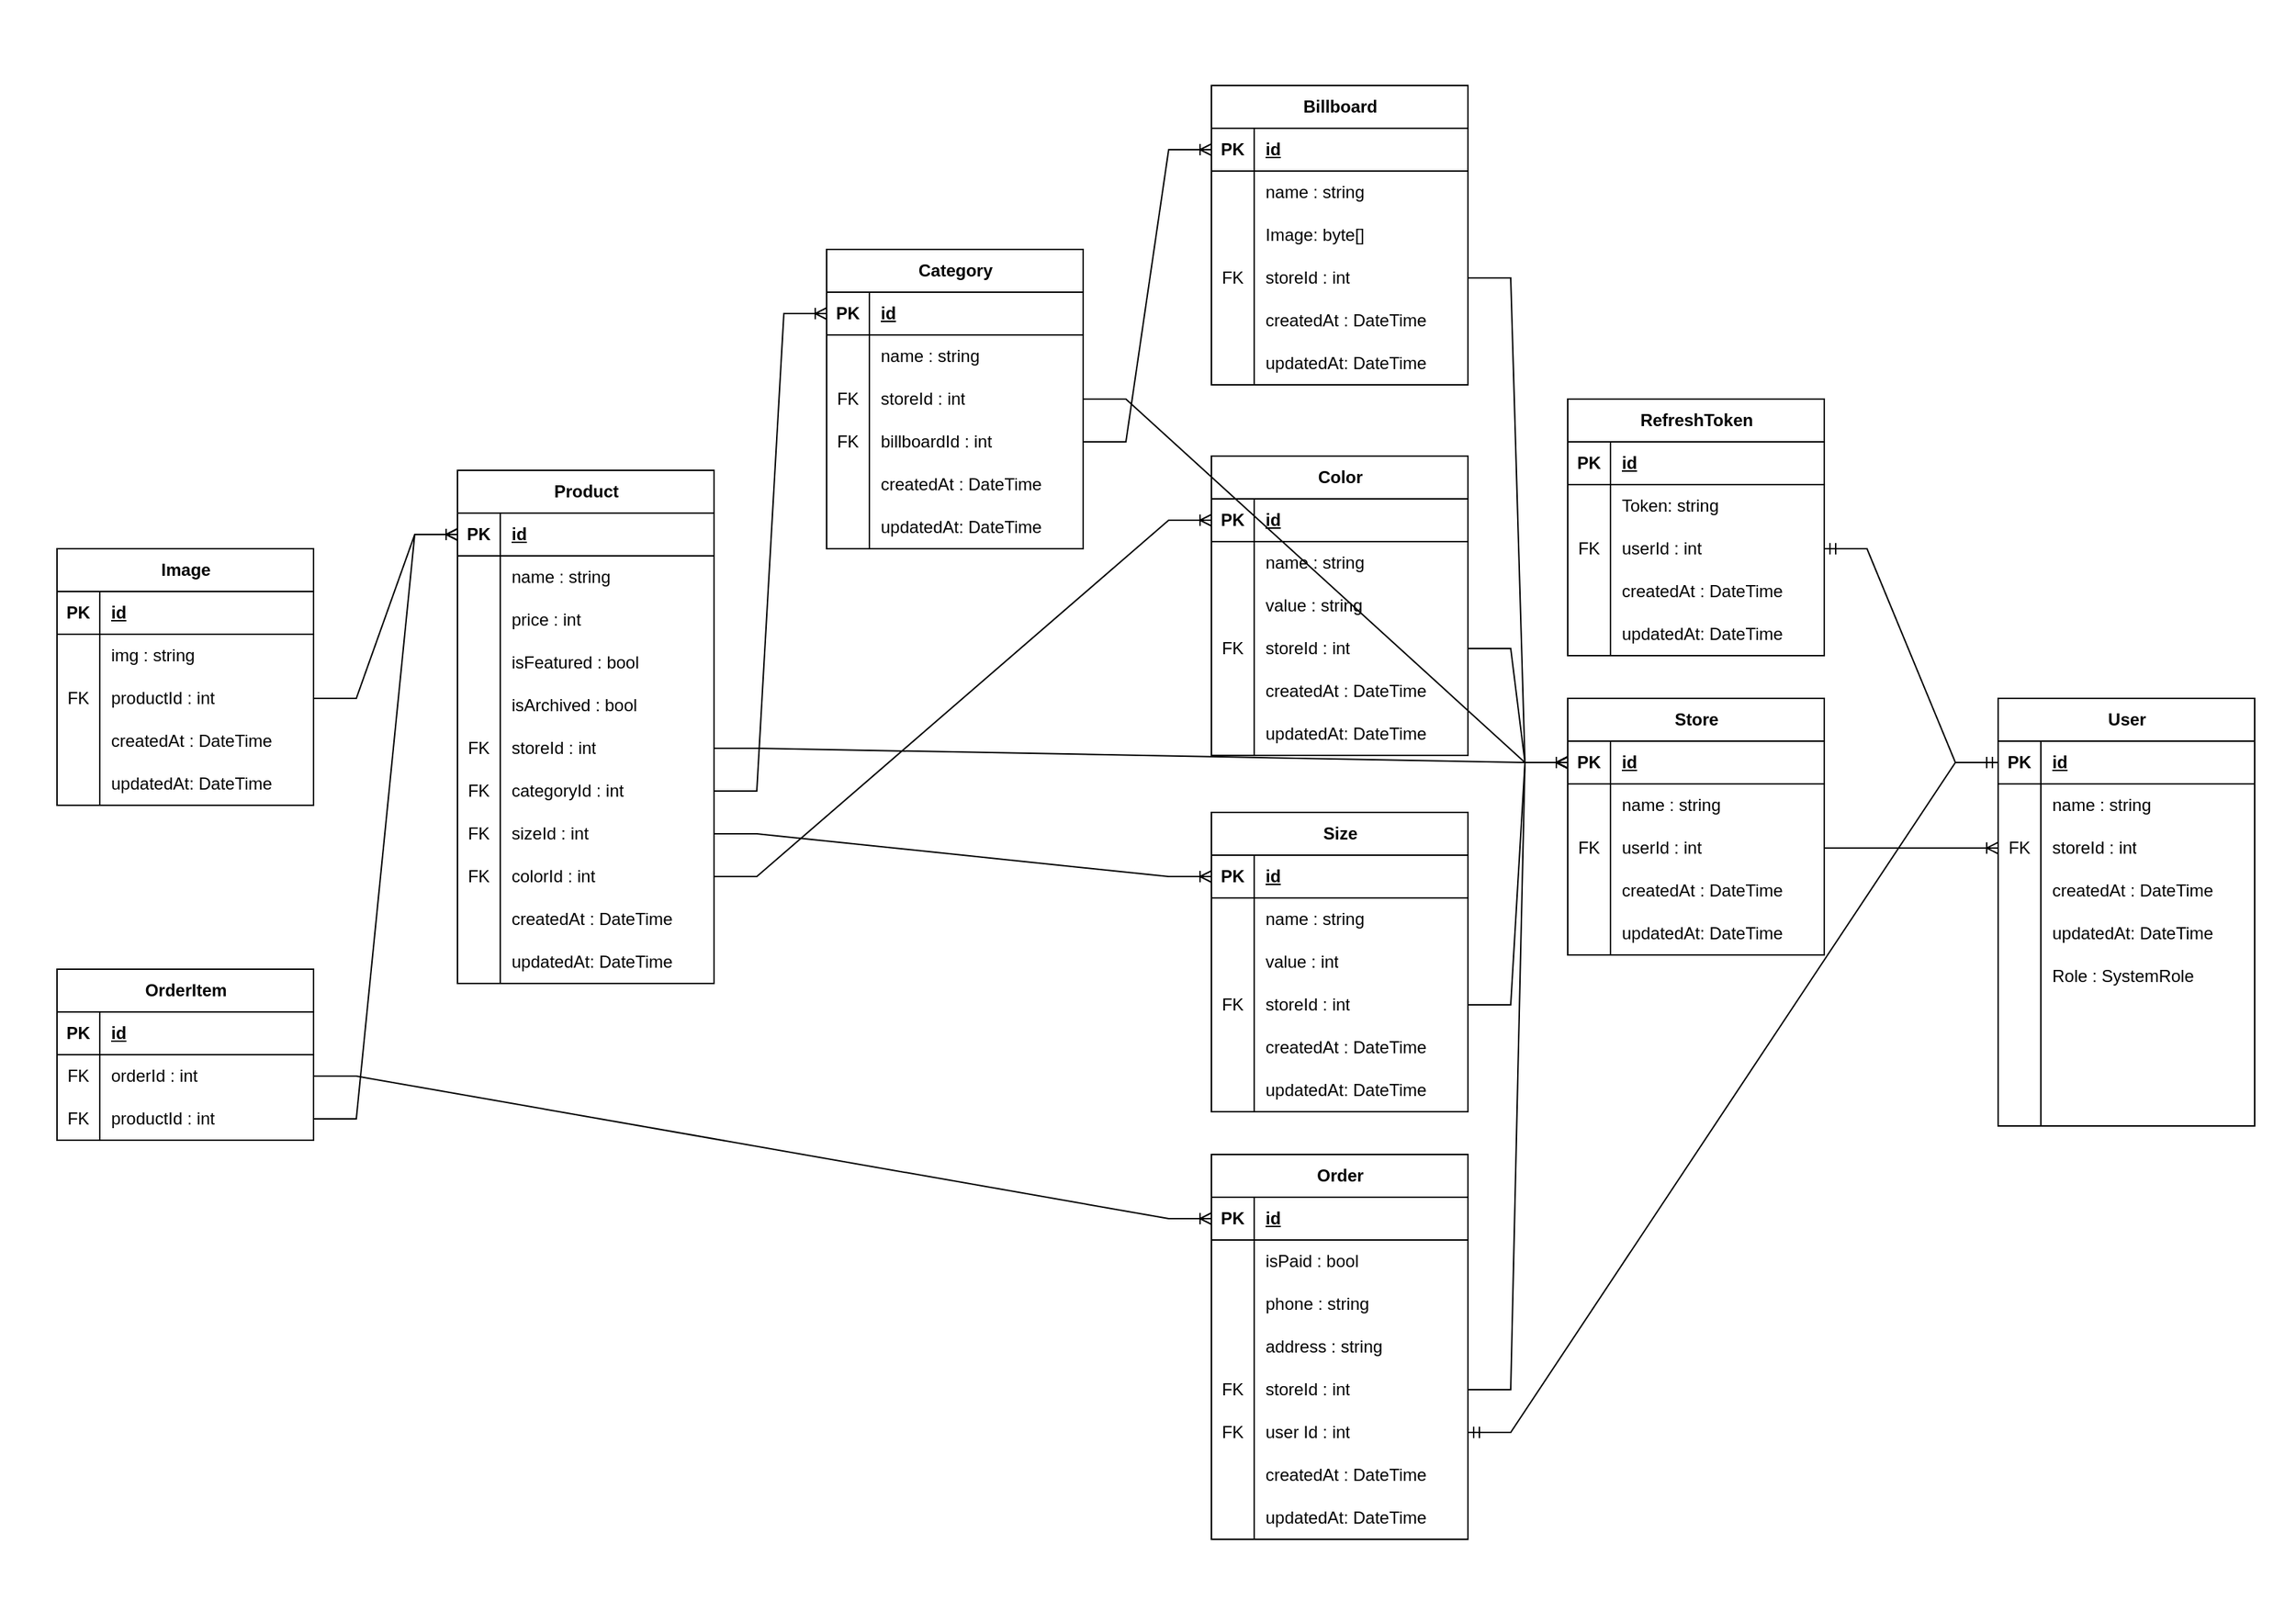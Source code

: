 <mxfile version="26.2.9">
  <diagram name="Page-1" id="64hGtBvla85WCMEzCxOg">
    <mxGraphModel dx="1751" dy="1002" grid="1" gridSize="10" guides="1" tooltips="1" connect="1" arrows="1" fold="1" page="1" pageScale="1" pageWidth="827" pageHeight="1169" math="0" shadow="0">
      <root>
        <mxCell id="0" />
        <mxCell id="1" parent="0" />
        <mxCell id="dNqMpZDalNObWR66crBf-292" value="" style="rounded=0;whiteSpace=wrap;html=1;strokeColor=none;" parent="1" vertex="1">
          <mxGeometry x="30" y="20" width="1610" height="1130" as="geometry" />
        </mxCell>
        <mxCell id="dNqMpZDalNObWR66crBf-6" value="Product" style="shape=table;startSize=30;container=1;collapsible=1;childLayout=tableLayout;fixedRows=1;rowLines=0;fontStyle=1;align=center;resizeLast=1;html=1;" parent="1" vertex="1">
          <mxGeometry x="351" y="350" width="180" height="360" as="geometry">
            <mxRectangle x="350" y="350" width="70" height="30" as="alternateBounds" />
          </mxGeometry>
        </mxCell>
        <mxCell id="dNqMpZDalNObWR66crBf-7" value="" style="shape=tableRow;horizontal=0;startSize=0;swimlaneHead=0;swimlaneBody=0;fillColor=none;collapsible=0;dropTarget=0;points=[[0,0.5],[1,0.5]];portConstraint=eastwest;top=0;left=0;right=0;bottom=1;" parent="dNqMpZDalNObWR66crBf-6" vertex="1">
          <mxGeometry y="30" width="180" height="30" as="geometry" />
        </mxCell>
        <mxCell id="dNqMpZDalNObWR66crBf-8" value="PK" style="shape=partialRectangle;connectable=0;fillColor=none;top=0;left=0;bottom=0;right=0;fontStyle=1;overflow=hidden;whiteSpace=wrap;html=1;" parent="dNqMpZDalNObWR66crBf-7" vertex="1">
          <mxGeometry width="30" height="30" as="geometry">
            <mxRectangle width="30" height="30" as="alternateBounds" />
          </mxGeometry>
        </mxCell>
        <mxCell id="dNqMpZDalNObWR66crBf-9" value="id" style="shape=partialRectangle;connectable=0;fillColor=none;top=0;left=0;bottom=0;right=0;align=left;spacingLeft=6;fontStyle=5;overflow=hidden;whiteSpace=wrap;html=1;" parent="dNqMpZDalNObWR66crBf-7" vertex="1">
          <mxGeometry x="30" width="150" height="30" as="geometry">
            <mxRectangle width="150" height="30" as="alternateBounds" />
          </mxGeometry>
        </mxCell>
        <mxCell id="dNqMpZDalNObWR66crBf-10" value="" style="shape=tableRow;horizontal=0;startSize=0;swimlaneHead=0;swimlaneBody=0;fillColor=none;collapsible=0;dropTarget=0;points=[[0,0.5],[1,0.5]];portConstraint=eastwest;top=0;left=0;right=0;bottom=0;" parent="dNqMpZDalNObWR66crBf-6" vertex="1">
          <mxGeometry y="60" width="180" height="30" as="geometry" />
        </mxCell>
        <mxCell id="dNqMpZDalNObWR66crBf-11" value="" style="shape=partialRectangle;connectable=0;fillColor=none;top=0;left=0;bottom=0;right=0;editable=1;overflow=hidden;whiteSpace=wrap;html=1;" parent="dNqMpZDalNObWR66crBf-10" vertex="1">
          <mxGeometry width="30" height="30" as="geometry">
            <mxRectangle width="30" height="30" as="alternateBounds" />
          </mxGeometry>
        </mxCell>
        <mxCell id="dNqMpZDalNObWR66crBf-12" value="name : string" style="shape=partialRectangle;connectable=0;fillColor=none;top=0;left=0;bottom=0;right=0;align=left;spacingLeft=6;overflow=hidden;whiteSpace=wrap;html=1;" parent="dNqMpZDalNObWR66crBf-10" vertex="1">
          <mxGeometry x="30" width="150" height="30" as="geometry">
            <mxRectangle width="150" height="30" as="alternateBounds" />
          </mxGeometry>
        </mxCell>
        <mxCell id="dNqMpZDalNObWR66crBf-13" value="" style="shape=tableRow;horizontal=0;startSize=0;swimlaneHead=0;swimlaneBody=0;fillColor=none;collapsible=0;dropTarget=0;points=[[0,0.5],[1,0.5]];portConstraint=eastwest;top=0;left=0;right=0;bottom=0;" parent="dNqMpZDalNObWR66crBf-6" vertex="1">
          <mxGeometry y="90" width="180" height="30" as="geometry" />
        </mxCell>
        <mxCell id="dNqMpZDalNObWR66crBf-14" value="" style="shape=partialRectangle;connectable=0;fillColor=none;top=0;left=0;bottom=0;right=0;editable=1;overflow=hidden;whiteSpace=wrap;html=1;" parent="dNqMpZDalNObWR66crBf-13" vertex="1">
          <mxGeometry width="30" height="30" as="geometry">
            <mxRectangle width="30" height="30" as="alternateBounds" />
          </mxGeometry>
        </mxCell>
        <mxCell id="dNqMpZDalNObWR66crBf-15" value="price : int" style="shape=partialRectangle;connectable=0;fillColor=none;top=0;left=0;bottom=0;right=0;align=left;spacingLeft=6;overflow=hidden;whiteSpace=wrap;html=1;" parent="dNqMpZDalNObWR66crBf-13" vertex="1">
          <mxGeometry x="30" width="150" height="30" as="geometry">
            <mxRectangle width="150" height="30" as="alternateBounds" />
          </mxGeometry>
        </mxCell>
        <mxCell id="dNqMpZDalNObWR66crBf-16" value="" style="shape=tableRow;horizontal=0;startSize=0;swimlaneHead=0;swimlaneBody=0;fillColor=none;collapsible=0;dropTarget=0;points=[[0,0.5],[1,0.5]];portConstraint=eastwest;top=0;left=0;right=0;bottom=0;" parent="dNqMpZDalNObWR66crBf-6" vertex="1">
          <mxGeometry y="120" width="180" height="30" as="geometry" />
        </mxCell>
        <mxCell id="dNqMpZDalNObWR66crBf-17" value="" style="shape=partialRectangle;connectable=0;fillColor=none;top=0;left=0;bottom=0;right=0;editable=1;overflow=hidden;whiteSpace=wrap;html=1;" parent="dNqMpZDalNObWR66crBf-16" vertex="1">
          <mxGeometry width="30" height="30" as="geometry">
            <mxRectangle width="30" height="30" as="alternateBounds" />
          </mxGeometry>
        </mxCell>
        <mxCell id="dNqMpZDalNObWR66crBf-18" value="isFeatured : bool" style="shape=partialRectangle;connectable=0;fillColor=none;top=0;left=0;bottom=0;right=0;align=left;spacingLeft=6;overflow=hidden;whiteSpace=wrap;html=1;" parent="dNqMpZDalNObWR66crBf-16" vertex="1">
          <mxGeometry x="30" width="150" height="30" as="geometry">
            <mxRectangle width="150" height="30" as="alternateBounds" />
          </mxGeometry>
        </mxCell>
        <mxCell id="dNqMpZDalNObWR66crBf-36" style="shape=tableRow;horizontal=0;startSize=0;swimlaneHead=0;swimlaneBody=0;fillColor=none;collapsible=0;dropTarget=0;points=[[0,0.5],[1,0.5]];portConstraint=eastwest;top=0;left=0;right=0;bottom=0;" parent="dNqMpZDalNObWR66crBf-6" vertex="1">
          <mxGeometry y="150" width="180" height="30" as="geometry" />
        </mxCell>
        <mxCell id="dNqMpZDalNObWR66crBf-37" style="shape=partialRectangle;connectable=0;fillColor=none;top=0;left=0;bottom=0;right=0;editable=1;overflow=hidden;whiteSpace=wrap;html=1;" parent="dNqMpZDalNObWR66crBf-36" vertex="1">
          <mxGeometry width="30" height="30" as="geometry">
            <mxRectangle width="30" height="30" as="alternateBounds" />
          </mxGeometry>
        </mxCell>
        <mxCell id="dNqMpZDalNObWR66crBf-38" value="isArchived : bool" style="shape=partialRectangle;connectable=0;fillColor=none;top=0;left=0;bottom=0;right=0;align=left;spacingLeft=6;overflow=hidden;whiteSpace=wrap;html=1;" parent="dNqMpZDalNObWR66crBf-36" vertex="1">
          <mxGeometry x="30" width="150" height="30" as="geometry">
            <mxRectangle width="150" height="30" as="alternateBounds" />
          </mxGeometry>
        </mxCell>
        <mxCell id="dNqMpZDalNObWR66crBf-39" style="shape=tableRow;horizontal=0;startSize=0;swimlaneHead=0;swimlaneBody=0;fillColor=none;collapsible=0;dropTarget=0;points=[[0,0.5],[1,0.5]];portConstraint=eastwest;top=0;left=0;right=0;bottom=0;" parent="dNqMpZDalNObWR66crBf-6" vertex="1">
          <mxGeometry y="180" width="180" height="30" as="geometry" />
        </mxCell>
        <mxCell id="dNqMpZDalNObWR66crBf-40" value="FK" style="shape=partialRectangle;connectable=0;fillColor=none;top=0;left=0;bottom=0;right=0;editable=1;overflow=hidden;whiteSpace=wrap;html=1;" parent="dNqMpZDalNObWR66crBf-39" vertex="1">
          <mxGeometry width="30" height="30" as="geometry">
            <mxRectangle width="30" height="30" as="alternateBounds" />
          </mxGeometry>
        </mxCell>
        <mxCell id="dNqMpZDalNObWR66crBf-41" value="storeId : int" style="shape=partialRectangle;connectable=0;fillColor=none;top=0;left=0;bottom=0;right=0;align=left;spacingLeft=6;overflow=hidden;whiteSpace=wrap;html=1;" parent="dNqMpZDalNObWR66crBf-39" vertex="1">
          <mxGeometry x="30" width="150" height="30" as="geometry">
            <mxRectangle width="150" height="30" as="alternateBounds" />
          </mxGeometry>
        </mxCell>
        <mxCell id="dNqMpZDalNObWR66crBf-42" style="shape=tableRow;horizontal=0;startSize=0;swimlaneHead=0;swimlaneBody=0;fillColor=none;collapsible=0;dropTarget=0;points=[[0,0.5],[1,0.5]];portConstraint=eastwest;top=0;left=0;right=0;bottom=0;" parent="dNqMpZDalNObWR66crBf-6" vertex="1">
          <mxGeometry y="210" width="180" height="30" as="geometry" />
        </mxCell>
        <mxCell id="dNqMpZDalNObWR66crBf-43" value="FK" style="shape=partialRectangle;connectable=0;fillColor=none;top=0;left=0;bottom=0;right=0;editable=1;overflow=hidden;whiteSpace=wrap;html=1;" parent="dNqMpZDalNObWR66crBf-42" vertex="1">
          <mxGeometry width="30" height="30" as="geometry">
            <mxRectangle width="30" height="30" as="alternateBounds" />
          </mxGeometry>
        </mxCell>
        <mxCell id="dNqMpZDalNObWR66crBf-44" value="categoryId : int" style="shape=partialRectangle;connectable=0;fillColor=none;top=0;left=0;bottom=0;right=0;align=left;spacingLeft=6;overflow=hidden;whiteSpace=wrap;html=1;" parent="dNqMpZDalNObWR66crBf-42" vertex="1">
          <mxGeometry x="30" width="150" height="30" as="geometry">
            <mxRectangle width="150" height="30" as="alternateBounds" />
          </mxGeometry>
        </mxCell>
        <mxCell id="dNqMpZDalNObWR66crBf-45" style="shape=tableRow;horizontal=0;startSize=0;swimlaneHead=0;swimlaneBody=0;fillColor=none;collapsible=0;dropTarget=0;points=[[0,0.5],[1,0.5]];portConstraint=eastwest;top=0;left=0;right=0;bottom=0;" parent="dNqMpZDalNObWR66crBf-6" vertex="1">
          <mxGeometry y="240" width="180" height="30" as="geometry" />
        </mxCell>
        <mxCell id="dNqMpZDalNObWR66crBf-46" value="FK" style="shape=partialRectangle;connectable=0;fillColor=none;top=0;left=0;bottom=0;right=0;editable=1;overflow=hidden;whiteSpace=wrap;html=1;" parent="dNqMpZDalNObWR66crBf-45" vertex="1">
          <mxGeometry width="30" height="30" as="geometry">
            <mxRectangle width="30" height="30" as="alternateBounds" />
          </mxGeometry>
        </mxCell>
        <mxCell id="dNqMpZDalNObWR66crBf-47" value="sizeId : int" style="shape=partialRectangle;connectable=0;fillColor=none;top=0;left=0;bottom=0;right=0;align=left;spacingLeft=6;overflow=hidden;whiteSpace=wrap;html=1;" parent="dNqMpZDalNObWR66crBf-45" vertex="1">
          <mxGeometry x="30" width="150" height="30" as="geometry">
            <mxRectangle width="150" height="30" as="alternateBounds" />
          </mxGeometry>
        </mxCell>
        <mxCell id="dNqMpZDalNObWR66crBf-48" style="shape=tableRow;horizontal=0;startSize=0;swimlaneHead=0;swimlaneBody=0;fillColor=none;collapsible=0;dropTarget=0;points=[[0,0.5],[1,0.5]];portConstraint=eastwest;top=0;left=0;right=0;bottom=0;" parent="dNqMpZDalNObWR66crBf-6" vertex="1">
          <mxGeometry y="270" width="180" height="30" as="geometry" />
        </mxCell>
        <mxCell id="dNqMpZDalNObWR66crBf-49" value="FK" style="shape=partialRectangle;connectable=0;fillColor=none;top=0;left=0;bottom=0;right=0;editable=1;overflow=hidden;whiteSpace=wrap;html=1;" parent="dNqMpZDalNObWR66crBf-48" vertex="1">
          <mxGeometry width="30" height="30" as="geometry">
            <mxRectangle width="30" height="30" as="alternateBounds" />
          </mxGeometry>
        </mxCell>
        <mxCell id="dNqMpZDalNObWR66crBf-50" value="colorId : int" style="shape=partialRectangle;connectable=0;fillColor=none;top=0;left=0;bottom=0;right=0;align=left;spacingLeft=6;overflow=hidden;whiteSpace=wrap;html=1;" parent="dNqMpZDalNObWR66crBf-48" vertex="1">
          <mxGeometry x="30" width="150" height="30" as="geometry">
            <mxRectangle width="150" height="30" as="alternateBounds" />
          </mxGeometry>
        </mxCell>
        <mxCell id="dNqMpZDalNObWR66crBf-51" style="shape=tableRow;horizontal=0;startSize=0;swimlaneHead=0;swimlaneBody=0;fillColor=none;collapsible=0;dropTarget=0;points=[[0,0.5],[1,0.5]];portConstraint=eastwest;top=0;left=0;right=0;bottom=0;" parent="dNqMpZDalNObWR66crBf-6" vertex="1">
          <mxGeometry y="300" width="180" height="30" as="geometry" />
        </mxCell>
        <mxCell id="dNqMpZDalNObWR66crBf-52" value="" style="shape=partialRectangle;connectable=0;fillColor=none;top=0;left=0;bottom=0;right=0;editable=1;overflow=hidden;whiteSpace=wrap;html=1;" parent="dNqMpZDalNObWR66crBf-51" vertex="1">
          <mxGeometry width="30" height="30" as="geometry">
            <mxRectangle width="30" height="30" as="alternateBounds" />
          </mxGeometry>
        </mxCell>
        <mxCell id="dNqMpZDalNObWR66crBf-53" value="createdAt : DateTime" style="shape=partialRectangle;connectable=0;fillColor=none;top=0;left=0;bottom=0;right=0;align=left;spacingLeft=6;overflow=hidden;whiteSpace=wrap;html=1;" parent="dNqMpZDalNObWR66crBf-51" vertex="1">
          <mxGeometry x="30" width="150" height="30" as="geometry">
            <mxRectangle width="150" height="30" as="alternateBounds" />
          </mxGeometry>
        </mxCell>
        <mxCell id="dNqMpZDalNObWR66crBf-54" style="shape=tableRow;horizontal=0;startSize=0;swimlaneHead=0;swimlaneBody=0;fillColor=none;collapsible=0;dropTarget=0;points=[[0,0.5],[1,0.5]];portConstraint=eastwest;top=0;left=0;right=0;bottom=0;" parent="dNqMpZDalNObWR66crBf-6" vertex="1">
          <mxGeometry y="330" width="180" height="30" as="geometry" />
        </mxCell>
        <mxCell id="dNqMpZDalNObWR66crBf-55" style="shape=partialRectangle;connectable=0;fillColor=none;top=0;left=0;bottom=0;right=0;editable=1;overflow=hidden;whiteSpace=wrap;html=1;" parent="dNqMpZDalNObWR66crBf-54" vertex="1">
          <mxGeometry width="30" height="30" as="geometry">
            <mxRectangle width="30" height="30" as="alternateBounds" />
          </mxGeometry>
        </mxCell>
        <mxCell id="dNqMpZDalNObWR66crBf-56" value="updatedAt: DateTime" style="shape=partialRectangle;connectable=0;fillColor=none;top=0;left=0;bottom=0;right=0;align=left;spacingLeft=6;overflow=hidden;whiteSpace=wrap;html=1;" parent="dNqMpZDalNObWR66crBf-54" vertex="1">
          <mxGeometry x="30" width="150" height="30" as="geometry">
            <mxRectangle width="150" height="30" as="alternateBounds" />
          </mxGeometry>
        </mxCell>
        <mxCell id="dNqMpZDalNObWR66crBf-60" value="Image" style="shape=table;startSize=30;container=1;collapsible=1;childLayout=tableLayout;fixedRows=1;rowLines=0;fontStyle=1;align=center;resizeLast=1;html=1;" parent="1" vertex="1">
          <mxGeometry x="70" y="405" width="180" height="180" as="geometry" />
        </mxCell>
        <mxCell id="dNqMpZDalNObWR66crBf-61" value="" style="shape=tableRow;horizontal=0;startSize=0;swimlaneHead=0;swimlaneBody=0;fillColor=none;collapsible=0;dropTarget=0;points=[[0,0.5],[1,0.5]];portConstraint=eastwest;top=0;left=0;right=0;bottom=1;" parent="dNqMpZDalNObWR66crBf-60" vertex="1">
          <mxGeometry y="30" width="180" height="30" as="geometry" />
        </mxCell>
        <mxCell id="dNqMpZDalNObWR66crBf-62" value="PK" style="shape=partialRectangle;connectable=0;fillColor=none;top=0;left=0;bottom=0;right=0;fontStyle=1;overflow=hidden;whiteSpace=wrap;html=1;" parent="dNqMpZDalNObWR66crBf-61" vertex="1">
          <mxGeometry width="30" height="30" as="geometry">
            <mxRectangle width="30" height="30" as="alternateBounds" />
          </mxGeometry>
        </mxCell>
        <mxCell id="dNqMpZDalNObWR66crBf-63" value="id" style="shape=partialRectangle;connectable=0;fillColor=none;top=0;left=0;bottom=0;right=0;align=left;spacingLeft=6;fontStyle=5;overflow=hidden;whiteSpace=wrap;html=1;" parent="dNqMpZDalNObWR66crBf-61" vertex="1">
          <mxGeometry x="30" width="150" height="30" as="geometry">
            <mxRectangle width="150" height="30" as="alternateBounds" />
          </mxGeometry>
        </mxCell>
        <mxCell id="dNqMpZDalNObWR66crBf-64" value="" style="shape=tableRow;horizontal=0;startSize=0;swimlaneHead=0;swimlaneBody=0;fillColor=none;collapsible=0;dropTarget=0;points=[[0,0.5],[1,0.5]];portConstraint=eastwest;top=0;left=0;right=0;bottom=0;" parent="dNqMpZDalNObWR66crBf-60" vertex="1">
          <mxGeometry y="60" width="180" height="30" as="geometry" />
        </mxCell>
        <mxCell id="dNqMpZDalNObWR66crBf-65" value="" style="shape=partialRectangle;connectable=0;fillColor=none;top=0;left=0;bottom=0;right=0;editable=1;overflow=hidden;whiteSpace=wrap;html=1;" parent="dNqMpZDalNObWR66crBf-64" vertex="1">
          <mxGeometry width="30" height="30" as="geometry">
            <mxRectangle width="30" height="30" as="alternateBounds" />
          </mxGeometry>
        </mxCell>
        <mxCell id="dNqMpZDalNObWR66crBf-66" value="img : string" style="shape=partialRectangle;connectable=0;fillColor=none;top=0;left=0;bottom=0;right=0;align=left;spacingLeft=6;overflow=hidden;whiteSpace=wrap;html=1;" parent="dNqMpZDalNObWR66crBf-64" vertex="1">
          <mxGeometry x="30" width="150" height="30" as="geometry">
            <mxRectangle width="150" height="30" as="alternateBounds" />
          </mxGeometry>
        </mxCell>
        <mxCell id="dNqMpZDalNObWR66crBf-67" value="" style="shape=tableRow;horizontal=0;startSize=0;swimlaneHead=0;swimlaneBody=0;fillColor=none;collapsible=0;dropTarget=0;points=[[0,0.5],[1,0.5]];portConstraint=eastwest;top=0;left=0;right=0;bottom=0;" parent="dNqMpZDalNObWR66crBf-60" vertex="1">
          <mxGeometry y="90" width="180" height="30" as="geometry" />
        </mxCell>
        <mxCell id="dNqMpZDalNObWR66crBf-68" value="FK" style="shape=partialRectangle;connectable=0;fillColor=none;top=0;left=0;bottom=0;right=0;editable=1;overflow=hidden;whiteSpace=wrap;html=1;" parent="dNqMpZDalNObWR66crBf-67" vertex="1">
          <mxGeometry width="30" height="30" as="geometry">
            <mxRectangle width="30" height="30" as="alternateBounds" />
          </mxGeometry>
        </mxCell>
        <mxCell id="dNqMpZDalNObWR66crBf-69" value="productId : int" style="shape=partialRectangle;connectable=0;fillColor=none;top=0;left=0;bottom=0;right=0;align=left;spacingLeft=6;overflow=hidden;whiteSpace=wrap;html=1;" parent="dNqMpZDalNObWR66crBf-67" vertex="1">
          <mxGeometry x="30" width="150" height="30" as="geometry">
            <mxRectangle width="150" height="30" as="alternateBounds" />
          </mxGeometry>
        </mxCell>
        <mxCell id="dNqMpZDalNObWR66crBf-70" value="" style="shape=tableRow;horizontal=0;startSize=0;swimlaneHead=0;swimlaneBody=0;fillColor=none;collapsible=0;dropTarget=0;points=[[0,0.5],[1,0.5]];portConstraint=eastwest;top=0;left=0;right=0;bottom=0;" parent="dNqMpZDalNObWR66crBf-60" vertex="1">
          <mxGeometry y="120" width="180" height="30" as="geometry" />
        </mxCell>
        <mxCell id="dNqMpZDalNObWR66crBf-71" value="" style="shape=partialRectangle;connectable=0;fillColor=none;top=0;left=0;bottom=0;right=0;editable=1;overflow=hidden;whiteSpace=wrap;html=1;" parent="dNqMpZDalNObWR66crBf-70" vertex="1">
          <mxGeometry width="30" height="30" as="geometry">
            <mxRectangle width="30" height="30" as="alternateBounds" />
          </mxGeometry>
        </mxCell>
        <mxCell id="dNqMpZDalNObWR66crBf-72" value="createdAt : DateTime" style="shape=partialRectangle;connectable=0;fillColor=none;top=0;left=0;bottom=0;right=0;align=left;spacingLeft=6;overflow=hidden;whiteSpace=wrap;html=1;" parent="dNqMpZDalNObWR66crBf-70" vertex="1">
          <mxGeometry x="30" width="150" height="30" as="geometry">
            <mxRectangle width="150" height="30" as="alternateBounds" />
          </mxGeometry>
        </mxCell>
        <mxCell id="dNqMpZDalNObWR66crBf-73" style="shape=tableRow;horizontal=0;startSize=0;swimlaneHead=0;swimlaneBody=0;fillColor=none;collapsible=0;dropTarget=0;points=[[0,0.5],[1,0.5]];portConstraint=eastwest;top=0;left=0;right=0;bottom=0;" parent="dNqMpZDalNObWR66crBf-60" vertex="1">
          <mxGeometry y="150" width="180" height="30" as="geometry" />
        </mxCell>
        <mxCell id="dNqMpZDalNObWR66crBf-74" style="shape=partialRectangle;connectable=0;fillColor=none;top=0;left=0;bottom=0;right=0;editable=1;overflow=hidden;whiteSpace=wrap;html=1;" parent="dNqMpZDalNObWR66crBf-73" vertex="1">
          <mxGeometry width="30" height="30" as="geometry">
            <mxRectangle width="30" height="30" as="alternateBounds" />
          </mxGeometry>
        </mxCell>
        <mxCell id="dNqMpZDalNObWR66crBf-75" value="updatedAt: DateTime" style="shape=partialRectangle;connectable=0;fillColor=none;top=0;left=0;bottom=0;right=0;align=left;spacingLeft=6;overflow=hidden;whiteSpace=wrap;html=1;" parent="dNqMpZDalNObWR66crBf-73" vertex="1">
          <mxGeometry x="30" width="150" height="30" as="geometry">
            <mxRectangle width="150" height="30" as="alternateBounds" />
          </mxGeometry>
        </mxCell>
        <mxCell id="dNqMpZDalNObWR66crBf-76" value="" style="edgeStyle=entityRelationEdgeStyle;fontSize=12;html=1;endArrow=ERoneToMany;rounded=0;exitX=1;exitY=0.5;exitDx=0;exitDy=0;entryX=0;entryY=0.5;entryDx=0;entryDy=0;" parent="1" source="dNqMpZDalNObWR66crBf-67" target="dNqMpZDalNObWR66crBf-7" edge="1">
          <mxGeometry width="100" height="100" relative="1" as="geometry">
            <mxPoint x="230" y="620" as="sourcePoint" />
            <mxPoint x="330" y="520" as="targetPoint" />
            <Array as="points">
              <mxPoint x="290" y="480" />
              <mxPoint x="300" y="485" />
            </Array>
          </mxGeometry>
        </mxCell>
        <mxCell id="dNqMpZDalNObWR66crBf-77" value="OrderItem" style="shape=table;startSize=30;container=1;collapsible=1;childLayout=tableLayout;fixedRows=1;rowLines=0;fontStyle=1;align=center;resizeLast=1;html=1;" parent="1" vertex="1">
          <mxGeometry x="70" y="700" width="180" height="120" as="geometry" />
        </mxCell>
        <mxCell id="dNqMpZDalNObWR66crBf-78" value="" style="shape=tableRow;horizontal=0;startSize=0;swimlaneHead=0;swimlaneBody=0;fillColor=none;collapsible=0;dropTarget=0;points=[[0,0.5],[1,0.5]];portConstraint=eastwest;top=0;left=0;right=0;bottom=1;" parent="dNqMpZDalNObWR66crBf-77" vertex="1">
          <mxGeometry y="30" width="180" height="30" as="geometry" />
        </mxCell>
        <mxCell id="dNqMpZDalNObWR66crBf-79" value="PK" style="shape=partialRectangle;connectable=0;fillColor=none;top=0;left=0;bottom=0;right=0;fontStyle=1;overflow=hidden;whiteSpace=wrap;html=1;" parent="dNqMpZDalNObWR66crBf-78" vertex="1">
          <mxGeometry width="30" height="30" as="geometry">
            <mxRectangle width="30" height="30" as="alternateBounds" />
          </mxGeometry>
        </mxCell>
        <mxCell id="dNqMpZDalNObWR66crBf-80" value="id" style="shape=partialRectangle;connectable=0;fillColor=none;top=0;left=0;bottom=0;right=0;align=left;spacingLeft=6;fontStyle=5;overflow=hidden;whiteSpace=wrap;html=1;" parent="dNqMpZDalNObWR66crBf-78" vertex="1">
          <mxGeometry x="30" width="150" height="30" as="geometry">
            <mxRectangle width="150" height="30" as="alternateBounds" />
          </mxGeometry>
        </mxCell>
        <mxCell id="dNqMpZDalNObWR66crBf-81" value="" style="shape=tableRow;horizontal=0;startSize=0;swimlaneHead=0;swimlaneBody=0;fillColor=none;collapsible=0;dropTarget=0;points=[[0,0.5],[1,0.5]];portConstraint=eastwest;top=0;left=0;right=0;bottom=0;" parent="dNqMpZDalNObWR66crBf-77" vertex="1">
          <mxGeometry y="60" width="180" height="30" as="geometry" />
        </mxCell>
        <mxCell id="dNqMpZDalNObWR66crBf-82" value="FK" style="shape=partialRectangle;connectable=0;fillColor=none;top=0;left=0;bottom=0;right=0;editable=1;overflow=hidden;whiteSpace=wrap;html=1;" parent="dNqMpZDalNObWR66crBf-81" vertex="1">
          <mxGeometry width="30" height="30" as="geometry">
            <mxRectangle width="30" height="30" as="alternateBounds" />
          </mxGeometry>
        </mxCell>
        <mxCell id="dNqMpZDalNObWR66crBf-83" value="orderId : int" style="shape=partialRectangle;connectable=0;fillColor=none;top=0;left=0;bottom=0;right=0;align=left;spacingLeft=6;overflow=hidden;whiteSpace=wrap;html=1;" parent="dNqMpZDalNObWR66crBf-81" vertex="1">
          <mxGeometry x="30" width="150" height="30" as="geometry">
            <mxRectangle width="150" height="30" as="alternateBounds" />
          </mxGeometry>
        </mxCell>
        <mxCell id="dNqMpZDalNObWR66crBf-84" value="" style="shape=tableRow;horizontal=0;startSize=0;swimlaneHead=0;swimlaneBody=0;fillColor=none;collapsible=0;dropTarget=0;points=[[0,0.5],[1,0.5]];portConstraint=eastwest;top=0;left=0;right=0;bottom=0;" parent="dNqMpZDalNObWR66crBf-77" vertex="1">
          <mxGeometry y="90" width="180" height="30" as="geometry" />
        </mxCell>
        <mxCell id="dNqMpZDalNObWR66crBf-85" value="FK" style="shape=partialRectangle;connectable=0;fillColor=none;top=0;left=0;bottom=0;right=0;editable=1;overflow=hidden;whiteSpace=wrap;html=1;" parent="dNqMpZDalNObWR66crBf-84" vertex="1">
          <mxGeometry width="30" height="30" as="geometry">
            <mxRectangle width="30" height="30" as="alternateBounds" />
          </mxGeometry>
        </mxCell>
        <mxCell id="dNqMpZDalNObWR66crBf-86" value="productId : int" style="shape=partialRectangle;connectable=0;fillColor=none;top=0;left=0;bottom=0;right=0;align=left;spacingLeft=6;overflow=hidden;whiteSpace=wrap;html=1;" parent="dNqMpZDalNObWR66crBf-84" vertex="1">
          <mxGeometry x="30" width="150" height="30" as="geometry">
            <mxRectangle width="150" height="30" as="alternateBounds" />
          </mxGeometry>
        </mxCell>
        <mxCell id="dNqMpZDalNObWR66crBf-90" value="" style="edgeStyle=entityRelationEdgeStyle;fontSize=12;html=1;endArrow=ERoneToMany;rounded=0;exitX=1;exitY=0.5;exitDx=0;exitDy=0;entryX=0;entryY=0.5;entryDx=0;entryDy=0;" parent="1" source="dNqMpZDalNObWR66crBf-84" target="dNqMpZDalNObWR66crBf-7" edge="1">
          <mxGeometry width="100" height="100" relative="1" as="geometry">
            <mxPoint x="260" y="495" as="sourcePoint" />
            <mxPoint x="320" y="480" as="targetPoint" />
            <Array as="points">
              <mxPoint x="300" y="490" />
              <mxPoint x="310" y="495" />
            </Array>
          </mxGeometry>
        </mxCell>
        <mxCell id="dNqMpZDalNObWR66crBf-91" value="Category" style="shape=table;startSize=30;container=1;collapsible=1;childLayout=tableLayout;fixedRows=1;rowLines=0;fontStyle=1;align=center;resizeLast=1;html=1;" parent="1" vertex="1">
          <mxGeometry x="610" y="195" width="180" height="210" as="geometry">
            <mxRectangle x="610" y="195" width="70" height="30" as="alternateBounds" />
          </mxGeometry>
        </mxCell>
        <mxCell id="dNqMpZDalNObWR66crBf-92" value="" style="shape=tableRow;horizontal=0;startSize=0;swimlaneHead=0;swimlaneBody=0;fillColor=none;collapsible=0;dropTarget=0;points=[[0,0.5],[1,0.5]];portConstraint=eastwest;top=0;left=0;right=0;bottom=1;" parent="dNqMpZDalNObWR66crBf-91" vertex="1">
          <mxGeometry y="30" width="180" height="30" as="geometry" />
        </mxCell>
        <mxCell id="dNqMpZDalNObWR66crBf-93" value="PK" style="shape=partialRectangle;connectable=0;fillColor=none;top=0;left=0;bottom=0;right=0;fontStyle=1;overflow=hidden;whiteSpace=wrap;html=1;" parent="dNqMpZDalNObWR66crBf-92" vertex="1">
          <mxGeometry width="30" height="30" as="geometry">
            <mxRectangle width="30" height="30" as="alternateBounds" />
          </mxGeometry>
        </mxCell>
        <mxCell id="dNqMpZDalNObWR66crBf-94" value="id" style="shape=partialRectangle;connectable=0;fillColor=none;top=0;left=0;bottom=0;right=0;align=left;spacingLeft=6;fontStyle=5;overflow=hidden;whiteSpace=wrap;html=1;" parent="dNqMpZDalNObWR66crBf-92" vertex="1">
          <mxGeometry x="30" width="150" height="30" as="geometry">
            <mxRectangle width="150" height="30" as="alternateBounds" />
          </mxGeometry>
        </mxCell>
        <mxCell id="dNqMpZDalNObWR66crBf-95" value="" style="shape=tableRow;horizontal=0;startSize=0;swimlaneHead=0;swimlaneBody=0;fillColor=none;collapsible=0;dropTarget=0;points=[[0,0.5],[1,0.5]];portConstraint=eastwest;top=0;left=0;right=0;bottom=0;" parent="dNqMpZDalNObWR66crBf-91" vertex="1">
          <mxGeometry y="60" width="180" height="30" as="geometry" />
        </mxCell>
        <mxCell id="dNqMpZDalNObWR66crBf-96" value="" style="shape=partialRectangle;connectable=0;fillColor=none;top=0;left=0;bottom=0;right=0;editable=1;overflow=hidden;whiteSpace=wrap;html=1;" parent="dNqMpZDalNObWR66crBf-95" vertex="1">
          <mxGeometry width="30" height="30" as="geometry">
            <mxRectangle width="30" height="30" as="alternateBounds" />
          </mxGeometry>
        </mxCell>
        <mxCell id="dNqMpZDalNObWR66crBf-97" value="name : string" style="shape=partialRectangle;connectable=0;fillColor=none;top=0;left=0;bottom=0;right=0;align=left;spacingLeft=6;overflow=hidden;whiteSpace=wrap;html=1;" parent="dNqMpZDalNObWR66crBf-95" vertex="1">
          <mxGeometry x="30" width="150" height="30" as="geometry">
            <mxRectangle width="150" height="30" as="alternateBounds" />
          </mxGeometry>
        </mxCell>
        <mxCell id="dNqMpZDalNObWR66crBf-98" value="" style="shape=tableRow;horizontal=0;startSize=0;swimlaneHead=0;swimlaneBody=0;fillColor=none;collapsible=0;dropTarget=0;points=[[0,0.5],[1,0.5]];portConstraint=eastwest;top=0;left=0;right=0;bottom=0;" parent="dNqMpZDalNObWR66crBf-91" vertex="1">
          <mxGeometry y="90" width="180" height="30" as="geometry" />
        </mxCell>
        <mxCell id="dNqMpZDalNObWR66crBf-99" value="FK" style="shape=partialRectangle;connectable=0;fillColor=none;top=0;left=0;bottom=0;right=0;editable=1;overflow=hidden;whiteSpace=wrap;html=1;" parent="dNqMpZDalNObWR66crBf-98" vertex="1">
          <mxGeometry width="30" height="30" as="geometry">
            <mxRectangle width="30" height="30" as="alternateBounds" />
          </mxGeometry>
        </mxCell>
        <mxCell id="dNqMpZDalNObWR66crBf-100" value="storeId : int" style="shape=partialRectangle;connectable=0;fillColor=none;top=0;left=0;bottom=0;right=0;align=left;spacingLeft=6;overflow=hidden;whiteSpace=wrap;html=1;" parent="dNqMpZDalNObWR66crBf-98" vertex="1">
          <mxGeometry x="30" width="150" height="30" as="geometry">
            <mxRectangle width="150" height="30" as="alternateBounds" />
          </mxGeometry>
        </mxCell>
        <mxCell id="dNqMpZDalNObWR66crBf-101" value="" style="shape=tableRow;horizontal=0;startSize=0;swimlaneHead=0;swimlaneBody=0;fillColor=none;collapsible=0;dropTarget=0;points=[[0,0.5],[1,0.5]];portConstraint=eastwest;top=0;left=0;right=0;bottom=0;" parent="dNqMpZDalNObWR66crBf-91" vertex="1">
          <mxGeometry y="120" width="180" height="30" as="geometry" />
        </mxCell>
        <mxCell id="dNqMpZDalNObWR66crBf-102" value="FK" style="shape=partialRectangle;connectable=0;fillColor=none;top=0;left=0;bottom=0;right=0;editable=1;overflow=hidden;whiteSpace=wrap;html=1;" parent="dNqMpZDalNObWR66crBf-101" vertex="1">
          <mxGeometry width="30" height="30" as="geometry">
            <mxRectangle width="30" height="30" as="alternateBounds" />
          </mxGeometry>
        </mxCell>
        <mxCell id="dNqMpZDalNObWR66crBf-103" value="billboardId : int" style="shape=partialRectangle;connectable=0;fillColor=none;top=0;left=0;bottom=0;right=0;align=left;spacingLeft=6;overflow=hidden;whiteSpace=wrap;html=1;" parent="dNqMpZDalNObWR66crBf-101" vertex="1">
          <mxGeometry x="30" width="150" height="30" as="geometry">
            <mxRectangle width="150" height="30" as="alternateBounds" />
          </mxGeometry>
        </mxCell>
        <mxCell id="dNqMpZDalNObWR66crBf-104" style="shape=tableRow;horizontal=0;startSize=0;swimlaneHead=0;swimlaneBody=0;fillColor=none;collapsible=0;dropTarget=0;points=[[0,0.5],[1,0.5]];portConstraint=eastwest;top=0;left=0;right=0;bottom=0;" parent="dNqMpZDalNObWR66crBf-91" vertex="1">
          <mxGeometry y="150" width="180" height="30" as="geometry" />
        </mxCell>
        <mxCell id="dNqMpZDalNObWR66crBf-105" style="shape=partialRectangle;connectable=0;fillColor=none;top=0;left=0;bottom=0;right=0;editable=1;overflow=hidden;whiteSpace=wrap;html=1;" parent="dNqMpZDalNObWR66crBf-104" vertex="1">
          <mxGeometry width="30" height="30" as="geometry">
            <mxRectangle width="30" height="30" as="alternateBounds" />
          </mxGeometry>
        </mxCell>
        <mxCell id="dNqMpZDalNObWR66crBf-106" value="createdAt : DateTime" style="shape=partialRectangle;connectable=0;fillColor=none;top=0;left=0;bottom=0;right=0;align=left;spacingLeft=6;overflow=hidden;whiteSpace=wrap;html=1;" parent="dNqMpZDalNObWR66crBf-104" vertex="1">
          <mxGeometry x="30" width="150" height="30" as="geometry">
            <mxRectangle width="150" height="30" as="alternateBounds" />
          </mxGeometry>
        </mxCell>
        <mxCell id="dNqMpZDalNObWR66crBf-107" style="shape=tableRow;horizontal=0;startSize=0;swimlaneHead=0;swimlaneBody=0;fillColor=none;collapsible=0;dropTarget=0;points=[[0,0.5],[1,0.5]];portConstraint=eastwest;top=0;left=0;right=0;bottom=0;" parent="dNqMpZDalNObWR66crBf-91" vertex="1">
          <mxGeometry y="180" width="180" height="30" as="geometry" />
        </mxCell>
        <mxCell id="dNqMpZDalNObWR66crBf-108" style="shape=partialRectangle;connectable=0;fillColor=none;top=0;left=0;bottom=0;right=0;editable=1;overflow=hidden;whiteSpace=wrap;html=1;" parent="dNqMpZDalNObWR66crBf-107" vertex="1">
          <mxGeometry width="30" height="30" as="geometry">
            <mxRectangle width="30" height="30" as="alternateBounds" />
          </mxGeometry>
        </mxCell>
        <mxCell id="dNqMpZDalNObWR66crBf-109" value="updatedAt: DateTime" style="shape=partialRectangle;connectable=0;fillColor=none;top=0;left=0;bottom=0;right=0;align=left;spacingLeft=6;overflow=hidden;whiteSpace=wrap;html=1;" parent="dNqMpZDalNObWR66crBf-107" vertex="1">
          <mxGeometry x="30" width="150" height="30" as="geometry">
            <mxRectangle width="150" height="30" as="alternateBounds" />
          </mxGeometry>
        </mxCell>
        <mxCell id="dNqMpZDalNObWR66crBf-110" value="" style="edgeStyle=entityRelationEdgeStyle;fontSize=12;html=1;endArrow=ERoneToMany;rounded=0;exitX=1;exitY=0.5;exitDx=0;exitDy=0;entryX=0;entryY=0.5;entryDx=0;entryDy=0;" parent="1" source="dNqMpZDalNObWR66crBf-42" target="dNqMpZDalNObWR66crBf-92" edge="1">
          <mxGeometry width="100" height="100" relative="1" as="geometry">
            <mxPoint x="550" y="560" as="sourcePoint" />
            <mxPoint x="651" y="150" as="targetPoint" />
            <Array as="points">
              <mxPoint x="600" y="245" />
              <mxPoint x="610" y="250" />
            </Array>
          </mxGeometry>
        </mxCell>
        <mxCell id="dNqMpZDalNObWR66crBf-111" value="Billboard" style="shape=table;startSize=30;container=1;collapsible=1;childLayout=tableLayout;fixedRows=1;rowLines=0;fontStyle=1;align=center;resizeLast=1;html=1;" parent="1" vertex="1">
          <mxGeometry x="880" y="80" width="180" height="210" as="geometry" />
        </mxCell>
        <mxCell id="dNqMpZDalNObWR66crBf-112" value="" style="shape=tableRow;horizontal=0;startSize=0;swimlaneHead=0;swimlaneBody=0;fillColor=none;collapsible=0;dropTarget=0;points=[[0,0.5],[1,0.5]];portConstraint=eastwest;top=0;left=0;right=0;bottom=1;" parent="dNqMpZDalNObWR66crBf-111" vertex="1">
          <mxGeometry y="30" width="180" height="30" as="geometry" />
        </mxCell>
        <mxCell id="dNqMpZDalNObWR66crBf-113" value="PK" style="shape=partialRectangle;connectable=0;fillColor=none;top=0;left=0;bottom=0;right=0;fontStyle=1;overflow=hidden;whiteSpace=wrap;html=1;" parent="dNqMpZDalNObWR66crBf-112" vertex="1">
          <mxGeometry width="30" height="30" as="geometry">
            <mxRectangle width="30" height="30" as="alternateBounds" />
          </mxGeometry>
        </mxCell>
        <mxCell id="dNqMpZDalNObWR66crBf-114" value="id" style="shape=partialRectangle;connectable=0;fillColor=none;top=0;left=0;bottom=0;right=0;align=left;spacingLeft=6;fontStyle=5;overflow=hidden;whiteSpace=wrap;html=1;" parent="dNqMpZDalNObWR66crBf-112" vertex="1">
          <mxGeometry x="30" width="150" height="30" as="geometry">
            <mxRectangle width="150" height="30" as="alternateBounds" />
          </mxGeometry>
        </mxCell>
        <mxCell id="dNqMpZDalNObWR66crBf-115" value="" style="shape=tableRow;horizontal=0;startSize=0;swimlaneHead=0;swimlaneBody=0;fillColor=none;collapsible=0;dropTarget=0;points=[[0,0.5],[1,0.5]];portConstraint=eastwest;top=0;left=0;right=0;bottom=0;" parent="dNqMpZDalNObWR66crBf-111" vertex="1">
          <mxGeometry y="60" width="180" height="30" as="geometry" />
        </mxCell>
        <mxCell id="dNqMpZDalNObWR66crBf-116" value="" style="shape=partialRectangle;connectable=0;fillColor=none;top=0;left=0;bottom=0;right=0;editable=1;overflow=hidden;whiteSpace=wrap;html=1;" parent="dNqMpZDalNObWR66crBf-115" vertex="1">
          <mxGeometry width="30" height="30" as="geometry">
            <mxRectangle width="30" height="30" as="alternateBounds" />
          </mxGeometry>
        </mxCell>
        <mxCell id="dNqMpZDalNObWR66crBf-117" value="name : string" style="shape=partialRectangle;connectable=0;fillColor=none;top=0;left=0;bottom=0;right=0;align=left;spacingLeft=6;overflow=hidden;whiteSpace=wrap;html=1;" parent="dNqMpZDalNObWR66crBf-115" vertex="1">
          <mxGeometry x="30" width="150" height="30" as="geometry">
            <mxRectangle width="150" height="30" as="alternateBounds" />
          </mxGeometry>
        </mxCell>
        <mxCell id="dNqMpZDalNObWR66crBf-118" value="" style="shape=tableRow;horizontal=0;startSize=0;swimlaneHead=0;swimlaneBody=0;fillColor=none;collapsible=0;dropTarget=0;points=[[0,0.5],[1,0.5]];portConstraint=eastwest;top=0;left=0;right=0;bottom=0;" parent="dNqMpZDalNObWR66crBf-111" vertex="1">
          <mxGeometry y="90" width="180" height="30" as="geometry" />
        </mxCell>
        <mxCell id="dNqMpZDalNObWR66crBf-119" value="" style="shape=partialRectangle;connectable=0;fillColor=none;top=0;left=0;bottom=0;right=0;editable=1;overflow=hidden;whiteSpace=wrap;html=1;" parent="dNqMpZDalNObWR66crBf-118" vertex="1">
          <mxGeometry width="30" height="30" as="geometry">
            <mxRectangle width="30" height="30" as="alternateBounds" />
          </mxGeometry>
        </mxCell>
        <mxCell id="dNqMpZDalNObWR66crBf-120" value="Image: byte[]" style="shape=partialRectangle;connectable=0;fillColor=none;top=0;left=0;bottom=0;right=0;align=left;spacingLeft=6;overflow=hidden;whiteSpace=wrap;html=1;" parent="dNqMpZDalNObWR66crBf-118" vertex="1">
          <mxGeometry x="30" width="150" height="30" as="geometry">
            <mxRectangle width="150" height="30" as="alternateBounds" />
          </mxGeometry>
        </mxCell>
        <mxCell id="dNqMpZDalNObWR66crBf-121" value="" style="shape=tableRow;horizontal=0;startSize=0;swimlaneHead=0;swimlaneBody=0;fillColor=none;collapsible=0;dropTarget=0;points=[[0,0.5],[1,0.5]];portConstraint=eastwest;top=0;left=0;right=0;bottom=0;" parent="dNqMpZDalNObWR66crBf-111" vertex="1">
          <mxGeometry y="120" width="180" height="30" as="geometry" />
        </mxCell>
        <mxCell id="dNqMpZDalNObWR66crBf-122" value="FK" style="shape=partialRectangle;connectable=0;fillColor=none;top=0;left=0;bottom=0;right=0;editable=1;overflow=hidden;whiteSpace=wrap;html=1;" parent="dNqMpZDalNObWR66crBf-121" vertex="1">
          <mxGeometry width="30" height="30" as="geometry">
            <mxRectangle width="30" height="30" as="alternateBounds" />
          </mxGeometry>
        </mxCell>
        <mxCell id="dNqMpZDalNObWR66crBf-123" value="storeId : int" style="shape=partialRectangle;connectable=0;fillColor=none;top=0;left=0;bottom=0;right=0;align=left;spacingLeft=6;overflow=hidden;whiteSpace=wrap;html=1;" parent="dNqMpZDalNObWR66crBf-121" vertex="1">
          <mxGeometry x="30" width="150" height="30" as="geometry">
            <mxRectangle width="150" height="30" as="alternateBounds" />
          </mxGeometry>
        </mxCell>
        <mxCell id="dNqMpZDalNObWR66crBf-124" style="shape=tableRow;horizontal=0;startSize=0;swimlaneHead=0;swimlaneBody=0;fillColor=none;collapsible=0;dropTarget=0;points=[[0,0.5],[1,0.5]];portConstraint=eastwest;top=0;left=0;right=0;bottom=0;" parent="dNqMpZDalNObWR66crBf-111" vertex="1">
          <mxGeometry y="150" width="180" height="30" as="geometry" />
        </mxCell>
        <mxCell id="dNqMpZDalNObWR66crBf-125" style="shape=partialRectangle;connectable=0;fillColor=none;top=0;left=0;bottom=0;right=0;editable=1;overflow=hidden;whiteSpace=wrap;html=1;" parent="dNqMpZDalNObWR66crBf-124" vertex="1">
          <mxGeometry width="30" height="30" as="geometry">
            <mxRectangle width="30" height="30" as="alternateBounds" />
          </mxGeometry>
        </mxCell>
        <mxCell id="dNqMpZDalNObWR66crBf-126" value="createdAt : DateTime" style="shape=partialRectangle;connectable=0;fillColor=none;top=0;left=0;bottom=0;right=0;align=left;spacingLeft=6;overflow=hidden;whiteSpace=wrap;html=1;" parent="dNqMpZDalNObWR66crBf-124" vertex="1">
          <mxGeometry x="30" width="150" height="30" as="geometry">
            <mxRectangle width="150" height="30" as="alternateBounds" />
          </mxGeometry>
        </mxCell>
        <mxCell id="dNqMpZDalNObWR66crBf-127" style="shape=tableRow;horizontal=0;startSize=0;swimlaneHead=0;swimlaneBody=0;fillColor=none;collapsible=0;dropTarget=0;points=[[0,0.5],[1,0.5]];portConstraint=eastwest;top=0;left=0;right=0;bottom=0;" parent="dNqMpZDalNObWR66crBf-111" vertex="1">
          <mxGeometry y="180" width="180" height="30" as="geometry" />
        </mxCell>
        <mxCell id="dNqMpZDalNObWR66crBf-128" style="shape=partialRectangle;connectable=0;fillColor=none;top=0;left=0;bottom=0;right=0;editable=1;overflow=hidden;whiteSpace=wrap;html=1;" parent="dNqMpZDalNObWR66crBf-127" vertex="1">
          <mxGeometry width="30" height="30" as="geometry">
            <mxRectangle width="30" height="30" as="alternateBounds" />
          </mxGeometry>
        </mxCell>
        <mxCell id="dNqMpZDalNObWR66crBf-129" value="updatedAt: DateTime" style="shape=partialRectangle;connectable=0;fillColor=none;top=0;left=0;bottom=0;right=0;align=left;spacingLeft=6;overflow=hidden;whiteSpace=wrap;html=1;" parent="dNqMpZDalNObWR66crBf-127" vertex="1">
          <mxGeometry x="30" width="150" height="30" as="geometry">
            <mxRectangle width="150" height="30" as="alternateBounds" />
          </mxGeometry>
        </mxCell>
        <mxCell id="dNqMpZDalNObWR66crBf-136" value="" style="edgeStyle=entityRelationEdgeStyle;fontSize=12;html=1;endArrow=ERoneToMany;rounded=0;exitX=1;exitY=0.5;exitDx=0;exitDy=0;entryX=0;entryY=0.5;entryDx=0;entryDy=0;" parent="1" source="dNqMpZDalNObWR66crBf-101" target="dNqMpZDalNObWR66crBf-112" edge="1">
          <mxGeometry width="100" height="100" relative="1" as="geometry">
            <mxPoint x="541" y="615" as="sourcePoint" />
            <mxPoint x="620" y="250" as="targetPoint" />
            <Array as="points">
              <mxPoint x="610" y="255" />
              <mxPoint x="620" y="260" />
            </Array>
          </mxGeometry>
        </mxCell>
        <mxCell id="dNqMpZDalNObWR66crBf-137" value="Color" style="shape=table;startSize=30;container=1;collapsible=1;childLayout=tableLayout;fixedRows=1;rowLines=0;fontStyle=1;align=center;resizeLast=1;html=1;" parent="1" vertex="1">
          <mxGeometry x="880" y="340" width="180" height="210" as="geometry" />
        </mxCell>
        <mxCell id="dNqMpZDalNObWR66crBf-138" value="" style="shape=tableRow;horizontal=0;startSize=0;swimlaneHead=0;swimlaneBody=0;fillColor=none;collapsible=0;dropTarget=0;points=[[0,0.5],[1,0.5]];portConstraint=eastwest;top=0;left=0;right=0;bottom=1;" parent="dNqMpZDalNObWR66crBf-137" vertex="1">
          <mxGeometry y="30" width="180" height="30" as="geometry" />
        </mxCell>
        <mxCell id="dNqMpZDalNObWR66crBf-139" value="PK" style="shape=partialRectangle;connectable=0;fillColor=none;top=0;left=0;bottom=0;right=0;fontStyle=1;overflow=hidden;whiteSpace=wrap;html=1;" parent="dNqMpZDalNObWR66crBf-138" vertex="1">
          <mxGeometry width="30" height="30" as="geometry">
            <mxRectangle width="30" height="30" as="alternateBounds" />
          </mxGeometry>
        </mxCell>
        <mxCell id="dNqMpZDalNObWR66crBf-140" value="id" style="shape=partialRectangle;connectable=0;fillColor=none;top=0;left=0;bottom=0;right=0;align=left;spacingLeft=6;fontStyle=5;overflow=hidden;whiteSpace=wrap;html=1;" parent="dNqMpZDalNObWR66crBf-138" vertex="1">
          <mxGeometry x="30" width="150" height="30" as="geometry">
            <mxRectangle width="150" height="30" as="alternateBounds" />
          </mxGeometry>
        </mxCell>
        <mxCell id="dNqMpZDalNObWR66crBf-141" value="" style="shape=tableRow;horizontal=0;startSize=0;swimlaneHead=0;swimlaneBody=0;fillColor=none;collapsible=0;dropTarget=0;points=[[0,0.5],[1,0.5]];portConstraint=eastwest;top=0;left=0;right=0;bottom=0;" parent="dNqMpZDalNObWR66crBf-137" vertex="1">
          <mxGeometry y="60" width="180" height="30" as="geometry" />
        </mxCell>
        <mxCell id="dNqMpZDalNObWR66crBf-142" value="" style="shape=partialRectangle;connectable=0;fillColor=none;top=0;left=0;bottom=0;right=0;editable=1;overflow=hidden;whiteSpace=wrap;html=1;" parent="dNqMpZDalNObWR66crBf-141" vertex="1">
          <mxGeometry width="30" height="30" as="geometry">
            <mxRectangle width="30" height="30" as="alternateBounds" />
          </mxGeometry>
        </mxCell>
        <mxCell id="dNqMpZDalNObWR66crBf-143" value="name : string" style="shape=partialRectangle;connectable=0;fillColor=none;top=0;left=0;bottom=0;right=0;align=left;spacingLeft=6;overflow=hidden;whiteSpace=wrap;html=1;" parent="dNqMpZDalNObWR66crBf-141" vertex="1">
          <mxGeometry x="30" width="150" height="30" as="geometry">
            <mxRectangle width="150" height="30" as="alternateBounds" />
          </mxGeometry>
        </mxCell>
        <mxCell id="dNqMpZDalNObWR66crBf-144" value="" style="shape=tableRow;horizontal=0;startSize=0;swimlaneHead=0;swimlaneBody=0;fillColor=none;collapsible=0;dropTarget=0;points=[[0,0.5],[1,0.5]];portConstraint=eastwest;top=0;left=0;right=0;bottom=0;" parent="dNqMpZDalNObWR66crBf-137" vertex="1">
          <mxGeometry y="90" width="180" height="30" as="geometry" />
        </mxCell>
        <mxCell id="dNqMpZDalNObWR66crBf-145" value="" style="shape=partialRectangle;connectable=0;fillColor=none;top=0;left=0;bottom=0;right=0;editable=1;overflow=hidden;whiteSpace=wrap;html=1;" parent="dNqMpZDalNObWR66crBf-144" vertex="1">
          <mxGeometry width="30" height="30" as="geometry">
            <mxRectangle width="30" height="30" as="alternateBounds" />
          </mxGeometry>
        </mxCell>
        <mxCell id="dNqMpZDalNObWR66crBf-146" value="value : string" style="shape=partialRectangle;connectable=0;fillColor=none;top=0;left=0;bottom=0;right=0;align=left;spacingLeft=6;overflow=hidden;whiteSpace=wrap;html=1;" parent="dNqMpZDalNObWR66crBf-144" vertex="1">
          <mxGeometry x="30" width="150" height="30" as="geometry">
            <mxRectangle width="150" height="30" as="alternateBounds" />
          </mxGeometry>
        </mxCell>
        <mxCell id="dNqMpZDalNObWR66crBf-147" value="" style="shape=tableRow;horizontal=0;startSize=0;swimlaneHead=0;swimlaneBody=0;fillColor=none;collapsible=0;dropTarget=0;points=[[0,0.5],[1,0.5]];portConstraint=eastwest;top=0;left=0;right=0;bottom=0;" parent="dNqMpZDalNObWR66crBf-137" vertex="1">
          <mxGeometry y="120" width="180" height="30" as="geometry" />
        </mxCell>
        <mxCell id="dNqMpZDalNObWR66crBf-148" value="FK" style="shape=partialRectangle;connectable=0;fillColor=none;top=0;left=0;bottom=0;right=0;editable=1;overflow=hidden;whiteSpace=wrap;html=1;" parent="dNqMpZDalNObWR66crBf-147" vertex="1">
          <mxGeometry width="30" height="30" as="geometry">
            <mxRectangle width="30" height="30" as="alternateBounds" />
          </mxGeometry>
        </mxCell>
        <mxCell id="dNqMpZDalNObWR66crBf-149" value="storeId : int" style="shape=partialRectangle;connectable=0;fillColor=none;top=0;left=0;bottom=0;right=0;align=left;spacingLeft=6;overflow=hidden;whiteSpace=wrap;html=1;" parent="dNqMpZDalNObWR66crBf-147" vertex="1">
          <mxGeometry x="30" width="150" height="30" as="geometry">
            <mxRectangle width="150" height="30" as="alternateBounds" />
          </mxGeometry>
        </mxCell>
        <mxCell id="dNqMpZDalNObWR66crBf-150" style="shape=tableRow;horizontal=0;startSize=0;swimlaneHead=0;swimlaneBody=0;fillColor=none;collapsible=0;dropTarget=0;points=[[0,0.5],[1,0.5]];portConstraint=eastwest;top=0;left=0;right=0;bottom=0;" parent="dNqMpZDalNObWR66crBf-137" vertex="1">
          <mxGeometry y="150" width="180" height="30" as="geometry" />
        </mxCell>
        <mxCell id="dNqMpZDalNObWR66crBf-151" style="shape=partialRectangle;connectable=0;fillColor=none;top=0;left=0;bottom=0;right=0;editable=1;overflow=hidden;whiteSpace=wrap;html=1;" parent="dNqMpZDalNObWR66crBf-150" vertex="1">
          <mxGeometry width="30" height="30" as="geometry">
            <mxRectangle width="30" height="30" as="alternateBounds" />
          </mxGeometry>
        </mxCell>
        <mxCell id="dNqMpZDalNObWR66crBf-152" value="createdAt : DateTime" style="shape=partialRectangle;connectable=0;fillColor=none;top=0;left=0;bottom=0;right=0;align=left;spacingLeft=6;overflow=hidden;whiteSpace=wrap;html=1;" parent="dNqMpZDalNObWR66crBf-150" vertex="1">
          <mxGeometry x="30" width="150" height="30" as="geometry">
            <mxRectangle width="150" height="30" as="alternateBounds" />
          </mxGeometry>
        </mxCell>
        <mxCell id="dNqMpZDalNObWR66crBf-153" style="shape=tableRow;horizontal=0;startSize=0;swimlaneHead=0;swimlaneBody=0;fillColor=none;collapsible=0;dropTarget=0;points=[[0,0.5],[1,0.5]];portConstraint=eastwest;top=0;left=0;right=0;bottom=0;" parent="dNqMpZDalNObWR66crBf-137" vertex="1">
          <mxGeometry y="180" width="180" height="30" as="geometry" />
        </mxCell>
        <mxCell id="dNqMpZDalNObWR66crBf-154" style="shape=partialRectangle;connectable=0;fillColor=none;top=0;left=0;bottom=0;right=0;editable=1;overflow=hidden;whiteSpace=wrap;html=1;" parent="dNqMpZDalNObWR66crBf-153" vertex="1">
          <mxGeometry width="30" height="30" as="geometry">
            <mxRectangle width="30" height="30" as="alternateBounds" />
          </mxGeometry>
        </mxCell>
        <mxCell id="dNqMpZDalNObWR66crBf-155" value="updatedAt: DateTime" style="shape=partialRectangle;connectable=0;fillColor=none;top=0;left=0;bottom=0;right=0;align=left;spacingLeft=6;overflow=hidden;whiteSpace=wrap;html=1;" parent="dNqMpZDalNObWR66crBf-153" vertex="1">
          <mxGeometry x="30" width="150" height="30" as="geometry">
            <mxRectangle width="150" height="30" as="alternateBounds" />
          </mxGeometry>
        </mxCell>
        <mxCell id="dNqMpZDalNObWR66crBf-156" value="" style="edgeStyle=entityRelationEdgeStyle;fontSize=12;html=1;endArrow=ERoneToMany;rounded=0;exitX=1;exitY=0.5;exitDx=0;exitDy=0;entryX=0;entryY=0.5;entryDx=0;entryDy=0;" parent="1" source="dNqMpZDalNObWR66crBf-48" target="dNqMpZDalNObWR66crBf-138" edge="1">
          <mxGeometry width="100" height="100" relative="1" as="geometry">
            <mxPoint x="541" y="615" as="sourcePoint" />
            <mxPoint x="620" y="250" as="targetPoint" />
            <Array as="points">
              <mxPoint x="610" y="255" />
              <mxPoint x="620" y="260" />
            </Array>
          </mxGeometry>
        </mxCell>
        <mxCell id="dNqMpZDalNObWR66crBf-157" value="Size" style="shape=table;startSize=30;container=1;collapsible=1;childLayout=tableLayout;fixedRows=1;rowLines=0;fontStyle=1;align=center;resizeLast=1;html=1;" parent="1" vertex="1">
          <mxGeometry x="880" y="590" width="180" height="210" as="geometry" />
        </mxCell>
        <mxCell id="dNqMpZDalNObWR66crBf-158" value="" style="shape=tableRow;horizontal=0;startSize=0;swimlaneHead=0;swimlaneBody=0;fillColor=none;collapsible=0;dropTarget=0;points=[[0,0.5],[1,0.5]];portConstraint=eastwest;top=0;left=0;right=0;bottom=1;" parent="dNqMpZDalNObWR66crBf-157" vertex="1">
          <mxGeometry y="30" width="180" height="30" as="geometry" />
        </mxCell>
        <mxCell id="dNqMpZDalNObWR66crBf-159" value="PK" style="shape=partialRectangle;connectable=0;fillColor=none;top=0;left=0;bottom=0;right=0;fontStyle=1;overflow=hidden;whiteSpace=wrap;html=1;" parent="dNqMpZDalNObWR66crBf-158" vertex="1">
          <mxGeometry width="30" height="30" as="geometry">
            <mxRectangle width="30" height="30" as="alternateBounds" />
          </mxGeometry>
        </mxCell>
        <mxCell id="dNqMpZDalNObWR66crBf-160" value="id" style="shape=partialRectangle;connectable=0;fillColor=none;top=0;left=0;bottom=0;right=0;align=left;spacingLeft=6;fontStyle=5;overflow=hidden;whiteSpace=wrap;html=1;" parent="dNqMpZDalNObWR66crBf-158" vertex="1">
          <mxGeometry x="30" width="150" height="30" as="geometry">
            <mxRectangle width="150" height="30" as="alternateBounds" />
          </mxGeometry>
        </mxCell>
        <mxCell id="dNqMpZDalNObWR66crBf-161" value="" style="shape=tableRow;horizontal=0;startSize=0;swimlaneHead=0;swimlaneBody=0;fillColor=none;collapsible=0;dropTarget=0;points=[[0,0.5],[1,0.5]];portConstraint=eastwest;top=0;left=0;right=0;bottom=0;" parent="dNqMpZDalNObWR66crBf-157" vertex="1">
          <mxGeometry y="60" width="180" height="30" as="geometry" />
        </mxCell>
        <mxCell id="dNqMpZDalNObWR66crBf-162" value="" style="shape=partialRectangle;connectable=0;fillColor=none;top=0;left=0;bottom=0;right=0;editable=1;overflow=hidden;whiteSpace=wrap;html=1;" parent="dNqMpZDalNObWR66crBf-161" vertex="1">
          <mxGeometry width="30" height="30" as="geometry">
            <mxRectangle width="30" height="30" as="alternateBounds" />
          </mxGeometry>
        </mxCell>
        <mxCell id="dNqMpZDalNObWR66crBf-163" value="name : string" style="shape=partialRectangle;connectable=0;fillColor=none;top=0;left=0;bottom=0;right=0;align=left;spacingLeft=6;overflow=hidden;whiteSpace=wrap;html=1;" parent="dNqMpZDalNObWR66crBf-161" vertex="1">
          <mxGeometry x="30" width="150" height="30" as="geometry">
            <mxRectangle width="150" height="30" as="alternateBounds" />
          </mxGeometry>
        </mxCell>
        <mxCell id="dNqMpZDalNObWR66crBf-164" value="" style="shape=tableRow;horizontal=0;startSize=0;swimlaneHead=0;swimlaneBody=0;fillColor=none;collapsible=0;dropTarget=0;points=[[0,0.5],[1,0.5]];portConstraint=eastwest;top=0;left=0;right=0;bottom=0;" parent="dNqMpZDalNObWR66crBf-157" vertex="1">
          <mxGeometry y="90" width="180" height="30" as="geometry" />
        </mxCell>
        <mxCell id="dNqMpZDalNObWR66crBf-165" value="" style="shape=partialRectangle;connectable=0;fillColor=none;top=0;left=0;bottom=0;right=0;editable=1;overflow=hidden;whiteSpace=wrap;html=1;" parent="dNqMpZDalNObWR66crBf-164" vertex="1">
          <mxGeometry width="30" height="30" as="geometry">
            <mxRectangle width="30" height="30" as="alternateBounds" />
          </mxGeometry>
        </mxCell>
        <mxCell id="dNqMpZDalNObWR66crBf-166" value="value : int" style="shape=partialRectangle;connectable=0;fillColor=none;top=0;left=0;bottom=0;right=0;align=left;spacingLeft=6;overflow=hidden;whiteSpace=wrap;html=1;" parent="dNqMpZDalNObWR66crBf-164" vertex="1">
          <mxGeometry x="30" width="150" height="30" as="geometry">
            <mxRectangle width="150" height="30" as="alternateBounds" />
          </mxGeometry>
        </mxCell>
        <mxCell id="dNqMpZDalNObWR66crBf-167" value="" style="shape=tableRow;horizontal=0;startSize=0;swimlaneHead=0;swimlaneBody=0;fillColor=none;collapsible=0;dropTarget=0;points=[[0,0.5],[1,0.5]];portConstraint=eastwest;top=0;left=0;right=0;bottom=0;" parent="dNqMpZDalNObWR66crBf-157" vertex="1">
          <mxGeometry y="120" width="180" height="30" as="geometry" />
        </mxCell>
        <mxCell id="dNqMpZDalNObWR66crBf-168" value="FK" style="shape=partialRectangle;connectable=0;fillColor=none;top=0;left=0;bottom=0;right=0;editable=1;overflow=hidden;whiteSpace=wrap;html=1;" parent="dNqMpZDalNObWR66crBf-167" vertex="1">
          <mxGeometry width="30" height="30" as="geometry">
            <mxRectangle width="30" height="30" as="alternateBounds" />
          </mxGeometry>
        </mxCell>
        <mxCell id="dNqMpZDalNObWR66crBf-169" value="storeId : int" style="shape=partialRectangle;connectable=0;fillColor=none;top=0;left=0;bottom=0;right=0;align=left;spacingLeft=6;overflow=hidden;whiteSpace=wrap;html=1;" parent="dNqMpZDalNObWR66crBf-167" vertex="1">
          <mxGeometry x="30" width="150" height="30" as="geometry">
            <mxRectangle width="150" height="30" as="alternateBounds" />
          </mxGeometry>
        </mxCell>
        <mxCell id="dNqMpZDalNObWR66crBf-170" style="shape=tableRow;horizontal=0;startSize=0;swimlaneHead=0;swimlaneBody=0;fillColor=none;collapsible=0;dropTarget=0;points=[[0,0.5],[1,0.5]];portConstraint=eastwest;top=0;left=0;right=0;bottom=0;" parent="dNqMpZDalNObWR66crBf-157" vertex="1">
          <mxGeometry y="150" width="180" height="30" as="geometry" />
        </mxCell>
        <mxCell id="dNqMpZDalNObWR66crBf-171" style="shape=partialRectangle;connectable=0;fillColor=none;top=0;left=0;bottom=0;right=0;editable=1;overflow=hidden;whiteSpace=wrap;html=1;" parent="dNqMpZDalNObWR66crBf-170" vertex="1">
          <mxGeometry width="30" height="30" as="geometry">
            <mxRectangle width="30" height="30" as="alternateBounds" />
          </mxGeometry>
        </mxCell>
        <mxCell id="dNqMpZDalNObWR66crBf-172" value="createdAt : DateTime" style="shape=partialRectangle;connectable=0;fillColor=none;top=0;left=0;bottom=0;right=0;align=left;spacingLeft=6;overflow=hidden;whiteSpace=wrap;html=1;" parent="dNqMpZDalNObWR66crBf-170" vertex="1">
          <mxGeometry x="30" width="150" height="30" as="geometry">
            <mxRectangle width="150" height="30" as="alternateBounds" />
          </mxGeometry>
        </mxCell>
        <mxCell id="dNqMpZDalNObWR66crBf-173" style="shape=tableRow;horizontal=0;startSize=0;swimlaneHead=0;swimlaneBody=0;fillColor=none;collapsible=0;dropTarget=0;points=[[0,0.5],[1,0.5]];portConstraint=eastwest;top=0;left=0;right=0;bottom=0;" parent="dNqMpZDalNObWR66crBf-157" vertex="1">
          <mxGeometry y="180" width="180" height="30" as="geometry" />
        </mxCell>
        <mxCell id="dNqMpZDalNObWR66crBf-174" style="shape=partialRectangle;connectable=0;fillColor=none;top=0;left=0;bottom=0;right=0;editable=1;overflow=hidden;whiteSpace=wrap;html=1;" parent="dNqMpZDalNObWR66crBf-173" vertex="1">
          <mxGeometry width="30" height="30" as="geometry">
            <mxRectangle width="30" height="30" as="alternateBounds" />
          </mxGeometry>
        </mxCell>
        <mxCell id="dNqMpZDalNObWR66crBf-175" value="updatedAt: DateTime" style="shape=partialRectangle;connectable=0;fillColor=none;top=0;left=0;bottom=0;right=0;align=left;spacingLeft=6;overflow=hidden;whiteSpace=wrap;html=1;" parent="dNqMpZDalNObWR66crBf-173" vertex="1">
          <mxGeometry x="30" width="150" height="30" as="geometry">
            <mxRectangle width="150" height="30" as="alternateBounds" />
          </mxGeometry>
        </mxCell>
        <mxCell id="dNqMpZDalNObWR66crBf-176" value="" style="edgeStyle=entityRelationEdgeStyle;fontSize=12;html=1;endArrow=ERoneToMany;rounded=0;exitX=1;exitY=0.5;exitDx=0;exitDy=0;entryX=0;entryY=0.5;entryDx=0;entryDy=0;" parent="1" source="dNqMpZDalNObWR66crBf-45" target="dNqMpZDalNObWR66crBf-158" edge="1">
          <mxGeometry width="100" height="100" relative="1" as="geometry">
            <mxPoint x="541" y="675" as="sourcePoint" />
            <mxPoint x="890" y="395" as="targetPoint" />
            <Array as="points">
              <mxPoint x="570" y="650" />
              <mxPoint x="620" y="265" />
              <mxPoint x="630" y="270" />
            </Array>
          </mxGeometry>
        </mxCell>
        <mxCell id="dNqMpZDalNObWR66crBf-177" value="Order" style="shape=table;startSize=30;container=1;collapsible=1;childLayout=tableLayout;fixedRows=1;rowLines=0;fontStyle=1;align=center;resizeLast=1;html=1;" parent="1" vertex="1">
          <mxGeometry x="880" y="830" width="180" height="270" as="geometry" />
        </mxCell>
        <mxCell id="dNqMpZDalNObWR66crBf-178" value="" style="shape=tableRow;horizontal=0;startSize=0;swimlaneHead=0;swimlaneBody=0;fillColor=none;collapsible=0;dropTarget=0;points=[[0,0.5],[1,0.5]];portConstraint=eastwest;top=0;left=0;right=0;bottom=1;" parent="dNqMpZDalNObWR66crBf-177" vertex="1">
          <mxGeometry y="30" width="180" height="30" as="geometry" />
        </mxCell>
        <mxCell id="dNqMpZDalNObWR66crBf-179" value="PK" style="shape=partialRectangle;connectable=0;fillColor=none;top=0;left=0;bottom=0;right=0;fontStyle=1;overflow=hidden;whiteSpace=wrap;html=1;" parent="dNqMpZDalNObWR66crBf-178" vertex="1">
          <mxGeometry width="30" height="30" as="geometry">
            <mxRectangle width="30" height="30" as="alternateBounds" />
          </mxGeometry>
        </mxCell>
        <mxCell id="dNqMpZDalNObWR66crBf-180" value="id" style="shape=partialRectangle;connectable=0;fillColor=none;top=0;left=0;bottom=0;right=0;align=left;spacingLeft=6;fontStyle=5;overflow=hidden;whiteSpace=wrap;html=1;" parent="dNqMpZDalNObWR66crBf-178" vertex="1">
          <mxGeometry x="30" width="150" height="30" as="geometry">
            <mxRectangle width="150" height="30" as="alternateBounds" />
          </mxGeometry>
        </mxCell>
        <mxCell id="dNqMpZDalNObWR66crBf-181" value="" style="shape=tableRow;horizontal=0;startSize=0;swimlaneHead=0;swimlaneBody=0;fillColor=none;collapsible=0;dropTarget=0;points=[[0,0.5],[1,0.5]];portConstraint=eastwest;top=0;left=0;right=0;bottom=0;" parent="dNqMpZDalNObWR66crBf-177" vertex="1">
          <mxGeometry y="60" width="180" height="30" as="geometry" />
        </mxCell>
        <mxCell id="dNqMpZDalNObWR66crBf-182" value="" style="shape=partialRectangle;connectable=0;fillColor=none;top=0;left=0;bottom=0;right=0;editable=1;overflow=hidden;whiteSpace=wrap;html=1;" parent="dNqMpZDalNObWR66crBf-181" vertex="1">
          <mxGeometry width="30" height="30" as="geometry">
            <mxRectangle width="30" height="30" as="alternateBounds" />
          </mxGeometry>
        </mxCell>
        <mxCell id="dNqMpZDalNObWR66crBf-183" value="isPaid : bool" style="shape=partialRectangle;connectable=0;fillColor=none;top=0;left=0;bottom=0;right=0;align=left;spacingLeft=6;overflow=hidden;whiteSpace=wrap;html=1;" parent="dNqMpZDalNObWR66crBf-181" vertex="1">
          <mxGeometry x="30" width="150" height="30" as="geometry">
            <mxRectangle width="150" height="30" as="alternateBounds" />
          </mxGeometry>
        </mxCell>
        <mxCell id="dNqMpZDalNObWR66crBf-184" value="" style="shape=tableRow;horizontal=0;startSize=0;swimlaneHead=0;swimlaneBody=0;fillColor=none;collapsible=0;dropTarget=0;points=[[0,0.5],[1,0.5]];portConstraint=eastwest;top=0;left=0;right=0;bottom=0;" parent="dNqMpZDalNObWR66crBf-177" vertex="1">
          <mxGeometry y="90" width="180" height="30" as="geometry" />
        </mxCell>
        <mxCell id="dNqMpZDalNObWR66crBf-185" value="" style="shape=partialRectangle;connectable=0;fillColor=none;top=0;left=0;bottom=0;right=0;editable=1;overflow=hidden;whiteSpace=wrap;html=1;" parent="dNqMpZDalNObWR66crBf-184" vertex="1">
          <mxGeometry width="30" height="30" as="geometry">
            <mxRectangle width="30" height="30" as="alternateBounds" />
          </mxGeometry>
        </mxCell>
        <mxCell id="dNqMpZDalNObWR66crBf-186" value="phone : string" style="shape=partialRectangle;connectable=0;fillColor=none;top=0;left=0;bottom=0;right=0;align=left;spacingLeft=6;overflow=hidden;whiteSpace=wrap;html=1;" parent="dNqMpZDalNObWR66crBf-184" vertex="1">
          <mxGeometry x="30" width="150" height="30" as="geometry">
            <mxRectangle width="150" height="30" as="alternateBounds" />
          </mxGeometry>
        </mxCell>
        <mxCell id="dNqMpZDalNObWR66crBf-187" value="" style="shape=tableRow;horizontal=0;startSize=0;swimlaneHead=0;swimlaneBody=0;fillColor=none;collapsible=0;dropTarget=0;points=[[0,0.5],[1,0.5]];portConstraint=eastwest;top=0;left=0;right=0;bottom=0;" parent="dNqMpZDalNObWR66crBf-177" vertex="1">
          <mxGeometry y="120" width="180" height="30" as="geometry" />
        </mxCell>
        <mxCell id="dNqMpZDalNObWR66crBf-188" value="" style="shape=partialRectangle;connectable=0;fillColor=none;top=0;left=0;bottom=0;right=0;editable=1;overflow=hidden;whiteSpace=wrap;html=1;" parent="dNqMpZDalNObWR66crBf-187" vertex="1">
          <mxGeometry width="30" height="30" as="geometry">
            <mxRectangle width="30" height="30" as="alternateBounds" />
          </mxGeometry>
        </mxCell>
        <mxCell id="dNqMpZDalNObWR66crBf-189" value="address : string" style="shape=partialRectangle;connectable=0;fillColor=none;top=0;left=0;bottom=0;right=0;align=left;spacingLeft=6;overflow=hidden;whiteSpace=wrap;html=1;" parent="dNqMpZDalNObWR66crBf-187" vertex="1">
          <mxGeometry x="30" width="150" height="30" as="geometry">
            <mxRectangle width="150" height="30" as="alternateBounds" />
          </mxGeometry>
        </mxCell>
        <mxCell id="dNqMpZDalNObWR66crBf-190" style="shape=tableRow;horizontal=0;startSize=0;swimlaneHead=0;swimlaneBody=0;fillColor=none;collapsible=0;dropTarget=0;points=[[0,0.5],[1,0.5]];portConstraint=eastwest;top=0;left=0;right=0;bottom=0;" parent="dNqMpZDalNObWR66crBf-177" vertex="1">
          <mxGeometry y="150" width="180" height="30" as="geometry" />
        </mxCell>
        <mxCell id="dNqMpZDalNObWR66crBf-191" value="FK" style="shape=partialRectangle;connectable=0;fillColor=none;top=0;left=0;bottom=0;right=0;editable=1;overflow=hidden;whiteSpace=wrap;html=1;" parent="dNqMpZDalNObWR66crBf-190" vertex="1">
          <mxGeometry width="30" height="30" as="geometry">
            <mxRectangle width="30" height="30" as="alternateBounds" />
          </mxGeometry>
        </mxCell>
        <mxCell id="dNqMpZDalNObWR66crBf-192" value="storeId : int" style="shape=partialRectangle;connectable=0;fillColor=none;top=0;left=0;bottom=0;right=0;align=left;spacingLeft=6;overflow=hidden;whiteSpace=wrap;html=1;" parent="dNqMpZDalNObWR66crBf-190" vertex="1">
          <mxGeometry x="30" width="150" height="30" as="geometry">
            <mxRectangle width="150" height="30" as="alternateBounds" />
          </mxGeometry>
        </mxCell>
        <mxCell id="dNqMpZDalNObWR66crBf-193" style="shape=tableRow;horizontal=0;startSize=0;swimlaneHead=0;swimlaneBody=0;fillColor=none;collapsible=0;dropTarget=0;points=[[0,0.5],[1,0.5]];portConstraint=eastwest;top=0;left=0;right=0;bottom=0;" parent="dNqMpZDalNObWR66crBf-177" vertex="1">
          <mxGeometry y="180" width="180" height="30" as="geometry" />
        </mxCell>
        <mxCell id="dNqMpZDalNObWR66crBf-194" value="FK" style="shape=partialRectangle;connectable=0;fillColor=none;top=0;left=0;bottom=0;right=0;editable=1;overflow=hidden;whiteSpace=wrap;html=1;" parent="dNqMpZDalNObWR66crBf-193" vertex="1">
          <mxGeometry width="30" height="30" as="geometry">
            <mxRectangle width="30" height="30" as="alternateBounds" />
          </mxGeometry>
        </mxCell>
        <mxCell id="dNqMpZDalNObWR66crBf-195" value="user Id : int" style="shape=partialRectangle;connectable=0;fillColor=none;top=0;left=0;bottom=0;right=0;align=left;spacingLeft=6;overflow=hidden;whiteSpace=wrap;html=1;" parent="dNqMpZDalNObWR66crBf-193" vertex="1">
          <mxGeometry x="30" width="150" height="30" as="geometry">
            <mxRectangle width="150" height="30" as="alternateBounds" />
          </mxGeometry>
        </mxCell>
        <mxCell id="dNqMpZDalNObWR66crBf-196" style="shape=tableRow;horizontal=0;startSize=0;swimlaneHead=0;swimlaneBody=0;fillColor=none;collapsible=0;dropTarget=0;points=[[0,0.5],[1,0.5]];portConstraint=eastwest;top=0;left=0;right=0;bottom=0;" parent="dNqMpZDalNObWR66crBf-177" vertex="1">
          <mxGeometry y="210" width="180" height="30" as="geometry" />
        </mxCell>
        <mxCell id="dNqMpZDalNObWR66crBf-197" style="shape=partialRectangle;connectable=0;fillColor=none;top=0;left=0;bottom=0;right=0;editable=1;overflow=hidden;whiteSpace=wrap;html=1;" parent="dNqMpZDalNObWR66crBf-196" vertex="1">
          <mxGeometry width="30" height="30" as="geometry">
            <mxRectangle width="30" height="30" as="alternateBounds" />
          </mxGeometry>
        </mxCell>
        <mxCell id="dNqMpZDalNObWR66crBf-198" value="createdAt : DateTime" style="shape=partialRectangle;connectable=0;fillColor=none;top=0;left=0;bottom=0;right=0;align=left;spacingLeft=6;overflow=hidden;whiteSpace=wrap;html=1;" parent="dNqMpZDalNObWR66crBf-196" vertex="1">
          <mxGeometry x="30" width="150" height="30" as="geometry">
            <mxRectangle width="150" height="30" as="alternateBounds" />
          </mxGeometry>
        </mxCell>
        <mxCell id="uOneB4bLPHtF0oyjaBZM-8" style="shape=tableRow;horizontal=0;startSize=0;swimlaneHead=0;swimlaneBody=0;fillColor=none;collapsible=0;dropTarget=0;points=[[0,0.5],[1,0.5]];portConstraint=eastwest;top=0;left=0;right=0;bottom=0;" vertex="1" parent="dNqMpZDalNObWR66crBf-177">
          <mxGeometry y="240" width="180" height="30" as="geometry" />
        </mxCell>
        <mxCell id="uOneB4bLPHtF0oyjaBZM-9" style="shape=partialRectangle;connectable=0;fillColor=none;top=0;left=0;bottom=0;right=0;editable=1;overflow=hidden;whiteSpace=wrap;html=1;" vertex="1" parent="uOneB4bLPHtF0oyjaBZM-8">
          <mxGeometry width="30" height="30" as="geometry">
            <mxRectangle width="30" height="30" as="alternateBounds" />
          </mxGeometry>
        </mxCell>
        <mxCell id="uOneB4bLPHtF0oyjaBZM-10" value="updatedAt: DateTime" style="shape=partialRectangle;connectable=0;fillColor=none;top=0;left=0;bottom=0;right=0;align=left;spacingLeft=6;overflow=hidden;whiteSpace=wrap;html=1;" vertex="1" parent="uOneB4bLPHtF0oyjaBZM-8">
          <mxGeometry x="30" width="150" height="30" as="geometry">
            <mxRectangle width="150" height="30" as="alternateBounds" />
          </mxGeometry>
        </mxCell>
        <mxCell id="dNqMpZDalNObWR66crBf-199" value="Store" style="shape=table;startSize=30;container=1;collapsible=1;childLayout=tableLayout;fixedRows=1;rowLines=0;fontStyle=1;align=center;resizeLast=1;html=1;" parent="1" vertex="1">
          <mxGeometry x="1130" y="510" width="180" height="180" as="geometry" />
        </mxCell>
        <mxCell id="dNqMpZDalNObWR66crBf-200" value="" style="shape=tableRow;horizontal=0;startSize=0;swimlaneHead=0;swimlaneBody=0;fillColor=none;collapsible=0;dropTarget=0;points=[[0,0.5],[1,0.5]];portConstraint=eastwest;top=0;left=0;right=0;bottom=1;" parent="dNqMpZDalNObWR66crBf-199" vertex="1">
          <mxGeometry y="30" width="180" height="30" as="geometry" />
        </mxCell>
        <mxCell id="dNqMpZDalNObWR66crBf-201" value="PK" style="shape=partialRectangle;connectable=0;fillColor=none;top=0;left=0;bottom=0;right=0;fontStyle=1;overflow=hidden;whiteSpace=wrap;html=1;" parent="dNqMpZDalNObWR66crBf-200" vertex="1">
          <mxGeometry width="30" height="30" as="geometry">
            <mxRectangle width="30" height="30" as="alternateBounds" />
          </mxGeometry>
        </mxCell>
        <mxCell id="dNqMpZDalNObWR66crBf-202" value="id" style="shape=partialRectangle;connectable=0;fillColor=none;top=0;left=0;bottom=0;right=0;align=left;spacingLeft=6;fontStyle=5;overflow=hidden;whiteSpace=wrap;html=1;" parent="dNqMpZDalNObWR66crBf-200" vertex="1">
          <mxGeometry x="30" width="150" height="30" as="geometry">
            <mxRectangle width="150" height="30" as="alternateBounds" />
          </mxGeometry>
        </mxCell>
        <mxCell id="dNqMpZDalNObWR66crBf-203" value="" style="shape=tableRow;horizontal=0;startSize=0;swimlaneHead=0;swimlaneBody=0;fillColor=none;collapsible=0;dropTarget=0;points=[[0,0.5],[1,0.5]];portConstraint=eastwest;top=0;left=0;right=0;bottom=0;" parent="dNqMpZDalNObWR66crBf-199" vertex="1">
          <mxGeometry y="60" width="180" height="30" as="geometry" />
        </mxCell>
        <mxCell id="dNqMpZDalNObWR66crBf-204" value="" style="shape=partialRectangle;connectable=0;fillColor=none;top=0;left=0;bottom=0;right=0;editable=1;overflow=hidden;whiteSpace=wrap;html=1;" parent="dNqMpZDalNObWR66crBf-203" vertex="1">
          <mxGeometry width="30" height="30" as="geometry">
            <mxRectangle width="30" height="30" as="alternateBounds" />
          </mxGeometry>
        </mxCell>
        <mxCell id="dNqMpZDalNObWR66crBf-205" value="name : string" style="shape=partialRectangle;connectable=0;fillColor=none;top=0;left=0;bottom=0;right=0;align=left;spacingLeft=6;overflow=hidden;whiteSpace=wrap;html=1;" parent="dNqMpZDalNObWR66crBf-203" vertex="1">
          <mxGeometry x="30" width="150" height="30" as="geometry">
            <mxRectangle width="150" height="30" as="alternateBounds" />
          </mxGeometry>
        </mxCell>
        <mxCell id="dNqMpZDalNObWR66crBf-206" value="" style="shape=tableRow;horizontal=0;startSize=0;swimlaneHead=0;swimlaneBody=0;fillColor=none;collapsible=0;dropTarget=0;points=[[0,0.5],[1,0.5]];portConstraint=eastwest;top=0;left=0;right=0;bottom=0;" parent="dNqMpZDalNObWR66crBf-199" vertex="1">
          <mxGeometry y="90" width="180" height="30" as="geometry" />
        </mxCell>
        <mxCell id="dNqMpZDalNObWR66crBf-207" value="FK" style="shape=partialRectangle;connectable=0;fillColor=none;top=0;left=0;bottom=0;right=0;editable=1;overflow=hidden;whiteSpace=wrap;html=1;" parent="dNqMpZDalNObWR66crBf-206" vertex="1">
          <mxGeometry width="30" height="30" as="geometry">
            <mxRectangle width="30" height="30" as="alternateBounds" />
          </mxGeometry>
        </mxCell>
        <mxCell id="dNqMpZDalNObWR66crBf-208" value="userId : int" style="shape=partialRectangle;connectable=0;fillColor=none;top=0;left=0;bottom=0;right=0;align=left;spacingLeft=6;overflow=hidden;whiteSpace=wrap;html=1;" parent="dNqMpZDalNObWR66crBf-206" vertex="1">
          <mxGeometry x="30" width="150" height="30" as="geometry">
            <mxRectangle width="150" height="30" as="alternateBounds" />
          </mxGeometry>
        </mxCell>
        <mxCell id="dNqMpZDalNObWR66crBf-209" value="" style="shape=tableRow;horizontal=0;startSize=0;swimlaneHead=0;swimlaneBody=0;fillColor=none;collapsible=0;dropTarget=0;points=[[0,0.5],[1,0.5]];portConstraint=eastwest;top=0;left=0;right=0;bottom=0;" parent="dNqMpZDalNObWR66crBf-199" vertex="1">
          <mxGeometry y="120" width="180" height="30" as="geometry" />
        </mxCell>
        <mxCell id="dNqMpZDalNObWR66crBf-210" value="" style="shape=partialRectangle;connectable=0;fillColor=none;top=0;left=0;bottom=0;right=0;editable=1;overflow=hidden;whiteSpace=wrap;html=1;" parent="dNqMpZDalNObWR66crBf-209" vertex="1">
          <mxGeometry width="30" height="30" as="geometry">
            <mxRectangle width="30" height="30" as="alternateBounds" />
          </mxGeometry>
        </mxCell>
        <mxCell id="dNqMpZDalNObWR66crBf-211" value="createdAt : DateTime" style="shape=partialRectangle;connectable=0;fillColor=none;top=0;left=0;bottom=0;right=0;align=left;spacingLeft=6;overflow=hidden;whiteSpace=wrap;html=1;" parent="dNqMpZDalNObWR66crBf-209" vertex="1">
          <mxGeometry x="30" width="150" height="30" as="geometry">
            <mxRectangle width="150" height="30" as="alternateBounds" />
          </mxGeometry>
        </mxCell>
        <mxCell id="dNqMpZDalNObWR66crBf-212" style="shape=tableRow;horizontal=0;startSize=0;swimlaneHead=0;swimlaneBody=0;fillColor=none;collapsible=0;dropTarget=0;points=[[0,0.5],[1,0.5]];portConstraint=eastwest;top=0;left=0;right=0;bottom=0;" parent="dNqMpZDalNObWR66crBf-199" vertex="1">
          <mxGeometry y="150" width="180" height="30" as="geometry" />
        </mxCell>
        <mxCell id="dNqMpZDalNObWR66crBf-213" style="shape=partialRectangle;connectable=0;fillColor=none;top=0;left=0;bottom=0;right=0;editable=1;overflow=hidden;whiteSpace=wrap;html=1;" parent="dNqMpZDalNObWR66crBf-212" vertex="1">
          <mxGeometry width="30" height="30" as="geometry">
            <mxRectangle width="30" height="30" as="alternateBounds" />
          </mxGeometry>
        </mxCell>
        <mxCell id="dNqMpZDalNObWR66crBf-214" value="updatedAt: DateTime" style="shape=partialRectangle;connectable=0;fillColor=none;top=0;left=0;bottom=0;right=0;align=left;spacingLeft=6;overflow=hidden;whiteSpace=wrap;html=1;" parent="dNqMpZDalNObWR66crBf-212" vertex="1">
          <mxGeometry x="30" width="150" height="30" as="geometry">
            <mxRectangle width="150" height="30" as="alternateBounds" />
          </mxGeometry>
        </mxCell>
        <mxCell id="dNqMpZDalNObWR66crBf-215" value="" style="edgeStyle=entityRelationEdgeStyle;fontSize=12;html=1;endArrow=ERoneToMany;rounded=0;entryX=0;entryY=0.5;entryDx=0;entryDy=0;exitX=1;exitY=0.5;exitDx=0;exitDy=0;" parent="1" source="dNqMpZDalNObWR66crBf-147" target="dNqMpZDalNObWR66crBf-200" edge="1">
          <mxGeometry width="100" height="100" relative="1" as="geometry">
            <mxPoint x="1133.333" y="400" as="sourcePoint" />
            <mxPoint x="890" y="645" as="targetPoint" />
            <Array as="points">
              <mxPoint x="580" y="660" />
              <mxPoint x="630" y="275" />
              <mxPoint x="640" y="280" />
            </Array>
          </mxGeometry>
        </mxCell>
        <mxCell id="dNqMpZDalNObWR66crBf-221" value="" style="edgeStyle=entityRelationEdgeStyle;fontSize=12;html=1;endArrow=ERoneToMany;rounded=0;entryX=0;entryY=0.5;entryDx=0;entryDy=0;exitX=1;exitY=0.5;exitDx=0;exitDy=0;" parent="1" source="dNqMpZDalNObWR66crBf-167" target="dNqMpZDalNObWR66crBf-200" edge="1">
          <mxGeometry width="100" height="100" relative="1" as="geometry">
            <mxPoint x="1070" y="485" as="sourcePoint" />
            <mxPoint x="1140" y="565" as="targetPoint" />
            <Array as="points">
              <mxPoint x="590" y="670" />
              <mxPoint x="640" y="285" />
              <mxPoint x="650" y="290" />
            </Array>
          </mxGeometry>
        </mxCell>
        <mxCell id="dNqMpZDalNObWR66crBf-222" value="" style="edgeStyle=entityRelationEdgeStyle;fontSize=12;html=1;endArrow=ERoneToMany;rounded=0;entryX=0;entryY=0.5;entryDx=0;entryDy=0;exitX=1;exitY=0.5;exitDx=0;exitDy=0;" parent="1" source="dNqMpZDalNObWR66crBf-190" target="dNqMpZDalNObWR66crBf-200" edge="1">
          <mxGeometry width="100" height="100" relative="1" as="geometry">
            <mxPoint x="1090" y="870" as="sourcePoint" />
            <mxPoint x="1160" y="700" as="targetPoint" />
            <Array as="points">
              <mxPoint x="620" y="815" />
              <mxPoint x="670" y="430" />
              <mxPoint x="680" y="435" />
            </Array>
          </mxGeometry>
        </mxCell>
        <mxCell id="dNqMpZDalNObWR66crBf-223" value="" style="edgeStyle=entityRelationEdgeStyle;fontSize=12;html=1;endArrow=ERoneToMany;rounded=0;entryX=0;entryY=0.5;entryDx=0;entryDy=0;exitX=1;exitY=0.5;exitDx=0;exitDy=0;" parent="1" source="dNqMpZDalNObWR66crBf-121" target="dNqMpZDalNObWR66crBf-200" edge="1">
          <mxGeometry width="100" height="100" relative="1" as="geometry">
            <mxPoint x="1130" y="1100" as="sourcePoint" />
            <mxPoint x="1200" y="660" as="targetPoint" />
            <Array as="points">
              <mxPoint x="690" y="920" />
              <mxPoint x="740" y="535" />
              <mxPoint x="750" y="540" />
            </Array>
          </mxGeometry>
        </mxCell>
        <mxCell id="dNqMpZDalNObWR66crBf-224" value="" style="edgeStyle=entityRelationEdgeStyle;fontSize=12;html=1;endArrow=ERoneToMany;rounded=0;exitX=1;exitY=0.5;exitDx=0;exitDy=0;entryX=0;entryY=0.5;entryDx=0;entryDy=0;" parent="1" source="dNqMpZDalNObWR66crBf-98" target="dNqMpZDalNObWR66crBf-200" edge="1">
          <mxGeometry width="100" height="100" relative="1" as="geometry">
            <mxPoint x="1070" y="225" as="sourcePoint" />
            <mxPoint x="1080" y="590" as="targetPoint" />
            <Array as="points">
              <mxPoint x="700" y="930" />
              <mxPoint x="750" y="545" />
              <mxPoint x="760" y="550" />
            </Array>
          </mxGeometry>
        </mxCell>
        <mxCell id="dNqMpZDalNObWR66crBf-225" value="" style="edgeStyle=entityRelationEdgeStyle;fontSize=12;html=1;endArrow=ERoneToMany;rounded=0;exitX=1;exitY=0.5;exitDx=0;exitDy=0;entryX=0;entryY=0.5;entryDx=0;entryDy=0;" parent="1" source="dNqMpZDalNObWR66crBf-39" target="dNqMpZDalNObWR66crBf-200" edge="1">
          <mxGeometry width="100" height="100" relative="1" as="geometry">
            <mxPoint x="520" y="545" as="sourcePoint" />
            <mxPoint x="860" y="800" as="targetPoint" />
            <Array as="points">
              <mxPoint x="640" y="680" />
              <mxPoint x="430" y="1175" />
              <mxPoint x="480" y="790" />
              <mxPoint x="490" y="795" />
            </Array>
          </mxGeometry>
        </mxCell>
        <mxCell id="dNqMpZDalNObWR66crBf-227" value="" style="edgeStyle=entityRelationEdgeStyle;fontSize=12;html=1;endArrow=ERoneToMany;rounded=0;exitX=1;exitY=0.5;exitDx=0;exitDy=0;entryX=0;entryY=0.5;entryDx=0;entryDy=0;" parent="1" source="dNqMpZDalNObWR66crBf-81" target="dNqMpZDalNObWR66crBf-178" edge="1">
          <mxGeometry width="100" height="100" relative="1" as="geometry">
            <mxPoint x="260" y="815" as="sourcePoint" />
            <mxPoint x="361" y="405" as="targetPoint" />
            <Array as="points">
              <mxPoint x="310" y="500" />
              <mxPoint x="320" y="505" />
            </Array>
          </mxGeometry>
        </mxCell>
        <mxCell id="dNqMpZDalNObWR66crBf-228" value="User" style="shape=table;startSize=30;container=1;collapsible=1;childLayout=tableLayout;fixedRows=1;rowLines=0;fontStyle=1;align=center;resizeLast=1;html=1;" parent="1" vertex="1">
          <mxGeometry x="1432" y="510" width="180" height="300" as="geometry">
            <mxRectangle x="1432" y="510" width="70" height="30" as="alternateBounds" />
          </mxGeometry>
        </mxCell>
        <mxCell id="dNqMpZDalNObWR66crBf-229" value="" style="shape=tableRow;horizontal=0;startSize=0;swimlaneHead=0;swimlaneBody=0;fillColor=none;collapsible=0;dropTarget=0;points=[[0,0.5],[1,0.5]];portConstraint=eastwest;top=0;left=0;right=0;bottom=1;" parent="dNqMpZDalNObWR66crBf-228" vertex="1">
          <mxGeometry y="30" width="180" height="30" as="geometry" />
        </mxCell>
        <mxCell id="dNqMpZDalNObWR66crBf-230" value="PK" style="shape=partialRectangle;connectable=0;fillColor=none;top=0;left=0;bottom=0;right=0;fontStyle=1;overflow=hidden;whiteSpace=wrap;html=1;" parent="dNqMpZDalNObWR66crBf-229" vertex="1">
          <mxGeometry width="30" height="30" as="geometry">
            <mxRectangle width="30" height="30" as="alternateBounds" />
          </mxGeometry>
        </mxCell>
        <mxCell id="dNqMpZDalNObWR66crBf-231" value="id" style="shape=partialRectangle;connectable=0;fillColor=none;top=0;left=0;bottom=0;right=0;align=left;spacingLeft=6;fontStyle=5;overflow=hidden;whiteSpace=wrap;html=1;" parent="dNqMpZDalNObWR66crBf-229" vertex="1">
          <mxGeometry x="30" width="150" height="30" as="geometry">
            <mxRectangle width="150" height="30" as="alternateBounds" />
          </mxGeometry>
        </mxCell>
        <mxCell id="dNqMpZDalNObWR66crBf-232" value="" style="shape=tableRow;horizontal=0;startSize=0;swimlaneHead=0;swimlaneBody=0;fillColor=none;collapsible=0;dropTarget=0;points=[[0,0.5],[1,0.5]];portConstraint=eastwest;top=0;left=0;right=0;bottom=0;" parent="dNqMpZDalNObWR66crBf-228" vertex="1">
          <mxGeometry y="60" width="180" height="30" as="geometry" />
        </mxCell>
        <mxCell id="dNqMpZDalNObWR66crBf-233" value="" style="shape=partialRectangle;connectable=0;fillColor=none;top=0;left=0;bottom=0;right=0;editable=1;overflow=hidden;whiteSpace=wrap;html=1;" parent="dNqMpZDalNObWR66crBf-232" vertex="1">
          <mxGeometry width="30" height="30" as="geometry">
            <mxRectangle width="30" height="30" as="alternateBounds" />
          </mxGeometry>
        </mxCell>
        <mxCell id="dNqMpZDalNObWR66crBf-234" value="name : string" style="shape=partialRectangle;connectable=0;fillColor=none;top=0;left=0;bottom=0;right=0;align=left;spacingLeft=6;overflow=hidden;whiteSpace=wrap;html=1;" parent="dNqMpZDalNObWR66crBf-232" vertex="1">
          <mxGeometry x="30" width="150" height="30" as="geometry">
            <mxRectangle width="150" height="30" as="alternateBounds" />
          </mxGeometry>
        </mxCell>
        <mxCell id="dNqMpZDalNObWR66crBf-235" value="" style="shape=tableRow;horizontal=0;startSize=0;swimlaneHead=0;swimlaneBody=0;fillColor=none;collapsible=0;dropTarget=0;points=[[0,0.5],[1,0.5]];portConstraint=eastwest;top=0;left=0;right=0;bottom=0;" parent="dNqMpZDalNObWR66crBf-228" vertex="1">
          <mxGeometry y="90" width="180" height="30" as="geometry" />
        </mxCell>
        <mxCell id="dNqMpZDalNObWR66crBf-236" value="FK" style="shape=partialRectangle;connectable=0;fillColor=none;top=0;left=0;bottom=0;right=0;editable=1;overflow=hidden;whiteSpace=wrap;html=1;" parent="dNqMpZDalNObWR66crBf-235" vertex="1">
          <mxGeometry width="30" height="30" as="geometry">
            <mxRectangle width="30" height="30" as="alternateBounds" />
          </mxGeometry>
        </mxCell>
        <mxCell id="dNqMpZDalNObWR66crBf-237" value="storeId : int" style="shape=partialRectangle;connectable=0;fillColor=none;top=0;left=0;bottom=0;right=0;align=left;spacingLeft=6;overflow=hidden;whiteSpace=wrap;html=1;" parent="dNqMpZDalNObWR66crBf-235" vertex="1">
          <mxGeometry x="30" width="150" height="30" as="geometry">
            <mxRectangle width="150" height="30" as="alternateBounds" />
          </mxGeometry>
        </mxCell>
        <mxCell id="dNqMpZDalNObWR66crBf-238" value="" style="shape=tableRow;horizontal=0;startSize=0;swimlaneHead=0;swimlaneBody=0;fillColor=none;collapsible=0;dropTarget=0;points=[[0,0.5],[1,0.5]];portConstraint=eastwest;top=0;left=0;right=0;bottom=0;" parent="dNqMpZDalNObWR66crBf-228" vertex="1">
          <mxGeometry y="120" width="180" height="30" as="geometry" />
        </mxCell>
        <mxCell id="dNqMpZDalNObWR66crBf-239" value="" style="shape=partialRectangle;connectable=0;fillColor=none;top=0;left=0;bottom=0;right=0;editable=1;overflow=hidden;whiteSpace=wrap;html=1;" parent="dNqMpZDalNObWR66crBf-238" vertex="1">
          <mxGeometry width="30" height="30" as="geometry">
            <mxRectangle width="30" height="30" as="alternateBounds" />
          </mxGeometry>
        </mxCell>
        <mxCell id="dNqMpZDalNObWR66crBf-240" value="createdAt : DateTime" style="shape=partialRectangle;connectable=0;fillColor=none;top=0;left=0;bottom=0;right=0;align=left;spacingLeft=6;overflow=hidden;whiteSpace=wrap;html=1;" parent="dNqMpZDalNObWR66crBf-238" vertex="1">
          <mxGeometry x="30" width="150" height="30" as="geometry">
            <mxRectangle width="150" height="30" as="alternateBounds" />
          </mxGeometry>
        </mxCell>
        <mxCell id="dNqMpZDalNObWR66crBf-241" style="shape=tableRow;horizontal=0;startSize=0;swimlaneHead=0;swimlaneBody=0;fillColor=none;collapsible=0;dropTarget=0;points=[[0,0.5],[1,0.5]];portConstraint=eastwest;top=0;left=0;right=0;bottom=0;" parent="dNqMpZDalNObWR66crBf-228" vertex="1">
          <mxGeometry y="150" width="180" height="30" as="geometry" />
        </mxCell>
        <mxCell id="dNqMpZDalNObWR66crBf-242" style="shape=partialRectangle;connectable=0;fillColor=none;top=0;left=0;bottom=0;right=0;editable=1;overflow=hidden;whiteSpace=wrap;html=1;" parent="dNqMpZDalNObWR66crBf-241" vertex="1">
          <mxGeometry width="30" height="30" as="geometry">
            <mxRectangle width="30" height="30" as="alternateBounds" />
          </mxGeometry>
        </mxCell>
        <mxCell id="dNqMpZDalNObWR66crBf-243" value="updatedAt: DateTime" style="shape=partialRectangle;connectable=0;fillColor=none;top=0;left=0;bottom=0;right=0;align=left;spacingLeft=6;overflow=hidden;whiteSpace=wrap;html=1;" parent="dNqMpZDalNObWR66crBf-241" vertex="1">
          <mxGeometry x="30" width="150" height="30" as="geometry">
            <mxRectangle width="150" height="30" as="alternateBounds" />
          </mxGeometry>
        </mxCell>
        <mxCell id="dNqMpZDalNObWR66crBf-250" style="shape=tableRow;horizontal=0;startSize=0;swimlaneHead=0;swimlaneBody=0;fillColor=none;collapsible=0;dropTarget=0;points=[[0,0.5],[1,0.5]];portConstraint=eastwest;top=0;left=0;right=0;bottom=0;" parent="dNqMpZDalNObWR66crBf-228" vertex="1">
          <mxGeometry y="180" width="180" height="30" as="geometry" />
        </mxCell>
        <mxCell id="dNqMpZDalNObWR66crBf-251" style="shape=partialRectangle;connectable=0;fillColor=none;top=0;left=0;bottom=0;right=0;editable=1;overflow=hidden;whiteSpace=wrap;html=1;" parent="dNqMpZDalNObWR66crBf-250" vertex="1">
          <mxGeometry width="30" height="30" as="geometry">
            <mxRectangle width="30" height="30" as="alternateBounds" />
          </mxGeometry>
        </mxCell>
        <mxCell id="dNqMpZDalNObWR66crBf-252" value="Role : SystemRole" style="shape=partialRectangle;connectable=0;fillColor=none;top=0;left=0;bottom=0;right=0;align=left;spacingLeft=6;overflow=hidden;whiteSpace=wrap;html=1;" parent="dNqMpZDalNObWR66crBf-250" vertex="1">
          <mxGeometry x="30" width="150" height="30" as="geometry">
            <mxRectangle width="150" height="30" as="alternateBounds" />
          </mxGeometry>
        </mxCell>
        <mxCell id="dNqMpZDalNObWR66crBf-253" style="shape=tableRow;horizontal=0;startSize=0;swimlaneHead=0;swimlaneBody=0;fillColor=none;collapsible=0;dropTarget=0;points=[[0,0.5],[1,0.5]];portConstraint=eastwest;top=0;left=0;right=0;bottom=0;" parent="dNqMpZDalNObWR66crBf-228" vertex="1">
          <mxGeometry y="210" width="180" height="30" as="geometry" />
        </mxCell>
        <mxCell id="dNqMpZDalNObWR66crBf-254" style="shape=partialRectangle;connectable=0;fillColor=none;top=0;left=0;bottom=0;right=0;editable=1;overflow=hidden;whiteSpace=wrap;html=1;" parent="dNqMpZDalNObWR66crBf-253" vertex="1">
          <mxGeometry width="30" height="30" as="geometry">
            <mxRectangle width="30" height="30" as="alternateBounds" />
          </mxGeometry>
        </mxCell>
        <mxCell id="dNqMpZDalNObWR66crBf-255" style="shape=partialRectangle;connectable=0;fillColor=none;top=0;left=0;bottom=0;right=0;align=left;spacingLeft=6;overflow=hidden;whiteSpace=wrap;html=1;" parent="dNqMpZDalNObWR66crBf-253" vertex="1">
          <mxGeometry x="30" width="150" height="30" as="geometry">
            <mxRectangle width="150" height="30" as="alternateBounds" />
          </mxGeometry>
        </mxCell>
        <mxCell id="dNqMpZDalNObWR66crBf-256" style="shape=tableRow;horizontal=0;startSize=0;swimlaneHead=0;swimlaneBody=0;fillColor=none;collapsible=0;dropTarget=0;points=[[0,0.5],[1,0.5]];portConstraint=eastwest;top=0;left=0;right=0;bottom=0;" parent="dNqMpZDalNObWR66crBf-228" vertex="1">
          <mxGeometry y="240" width="180" height="30" as="geometry" />
        </mxCell>
        <mxCell id="dNqMpZDalNObWR66crBf-257" style="shape=partialRectangle;connectable=0;fillColor=none;top=0;left=0;bottom=0;right=0;editable=1;overflow=hidden;whiteSpace=wrap;html=1;" parent="dNqMpZDalNObWR66crBf-256" vertex="1">
          <mxGeometry width="30" height="30" as="geometry">
            <mxRectangle width="30" height="30" as="alternateBounds" />
          </mxGeometry>
        </mxCell>
        <mxCell id="dNqMpZDalNObWR66crBf-258" style="shape=partialRectangle;connectable=0;fillColor=none;top=0;left=0;bottom=0;right=0;align=left;spacingLeft=6;overflow=hidden;whiteSpace=wrap;html=1;" parent="dNqMpZDalNObWR66crBf-256" vertex="1">
          <mxGeometry x="30" width="150" height="30" as="geometry">
            <mxRectangle width="150" height="30" as="alternateBounds" />
          </mxGeometry>
        </mxCell>
        <mxCell id="dNqMpZDalNObWR66crBf-259" style="shape=tableRow;horizontal=0;startSize=0;swimlaneHead=0;swimlaneBody=0;fillColor=none;collapsible=0;dropTarget=0;points=[[0,0.5],[1,0.5]];portConstraint=eastwest;top=0;left=0;right=0;bottom=0;" parent="dNqMpZDalNObWR66crBf-228" vertex="1">
          <mxGeometry y="270" width="180" height="30" as="geometry" />
        </mxCell>
        <mxCell id="dNqMpZDalNObWR66crBf-260" style="shape=partialRectangle;connectable=0;fillColor=none;top=0;left=0;bottom=0;right=0;editable=1;overflow=hidden;whiteSpace=wrap;html=1;" parent="dNqMpZDalNObWR66crBf-259" vertex="1">
          <mxGeometry width="30" height="30" as="geometry">
            <mxRectangle width="30" height="30" as="alternateBounds" />
          </mxGeometry>
        </mxCell>
        <mxCell id="dNqMpZDalNObWR66crBf-261" style="shape=partialRectangle;connectable=0;fillColor=none;top=0;left=0;bottom=0;right=0;align=left;spacingLeft=6;overflow=hidden;whiteSpace=wrap;html=1;" parent="dNqMpZDalNObWR66crBf-259" vertex="1">
          <mxGeometry x="30" width="150" height="30" as="geometry">
            <mxRectangle width="150" height="30" as="alternateBounds" />
          </mxGeometry>
        </mxCell>
        <mxCell id="dNqMpZDalNObWR66crBf-244" value="" style="edgeStyle=entityRelationEdgeStyle;fontSize=12;html=1;endArrow=ERoneToMany;rounded=0;exitX=1;exitY=0.5;exitDx=0;exitDy=0;entryX=0;entryY=0.5;entryDx=0;entryDy=0;" parent="1" source="dNqMpZDalNObWR66crBf-206" target="dNqMpZDalNObWR66crBf-235" edge="1">
          <mxGeometry width="100" height="100" relative="1" as="geometry">
            <mxPoint x="1250" y="720" as="sourcePoint" />
            <mxPoint x="1590" y="975" as="targetPoint" />
            <Array as="points">
              <mxPoint x="1160" y="1350" />
              <mxPoint x="1210" y="965" />
              <mxPoint x="1220" y="970" />
            </Array>
          </mxGeometry>
        </mxCell>
        <mxCell id="dNqMpZDalNObWR66crBf-262" value="RefreshToken" style="shape=table;startSize=30;container=1;collapsible=1;childLayout=tableLayout;fixedRows=1;rowLines=0;fontStyle=1;align=center;resizeLast=1;html=1;" parent="1" vertex="1">
          <mxGeometry x="1130" y="300" width="180" height="180" as="geometry" />
        </mxCell>
        <mxCell id="dNqMpZDalNObWR66crBf-263" value="" style="shape=tableRow;horizontal=0;startSize=0;swimlaneHead=0;swimlaneBody=0;fillColor=none;collapsible=0;dropTarget=0;points=[[0,0.5],[1,0.5]];portConstraint=eastwest;top=0;left=0;right=0;bottom=1;" parent="dNqMpZDalNObWR66crBf-262" vertex="1">
          <mxGeometry y="30" width="180" height="30" as="geometry" />
        </mxCell>
        <mxCell id="dNqMpZDalNObWR66crBf-264" value="PK" style="shape=partialRectangle;connectable=0;fillColor=none;top=0;left=0;bottom=0;right=0;fontStyle=1;overflow=hidden;whiteSpace=wrap;html=1;" parent="dNqMpZDalNObWR66crBf-263" vertex="1">
          <mxGeometry width="30" height="30" as="geometry">
            <mxRectangle width="30" height="30" as="alternateBounds" />
          </mxGeometry>
        </mxCell>
        <mxCell id="dNqMpZDalNObWR66crBf-265" value="id" style="shape=partialRectangle;connectable=0;fillColor=none;top=0;left=0;bottom=0;right=0;align=left;spacingLeft=6;fontStyle=5;overflow=hidden;whiteSpace=wrap;html=1;" parent="dNqMpZDalNObWR66crBf-263" vertex="1">
          <mxGeometry x="30" width="150" height="30" as="geometry">
            <mxRectangle width="150" height="30" as="alternateBounds" />
          </mxGeometry>
        </mxCell>
        <mxCell id="dNqMpZDalNObWR66crBf-266" value="" style="shape=tableRow;horizontal=0;startSize=0;swimlaneHead=0;swimlaneBody=0;fillColor=none;collapsible=0;dropTarget=0;points=[[0,0.5],[1,0.5]];portConstraint=eastwest;top=0;left=0;right=0;bottom=0;" parent="dNqMpZDalNObWR66crBf-262" vertex="1">
          <mxGeometry y="60" width="180" height="30" as="geometry" />
        </mxCell>
        <mxCell id="dNqMpZDalNObWR66crBf-267" value="" style="shape=partialRectangle;connectable=0;fillColor=none;top=0;left=0;bottom=0;right=0;editable=1;overflow=hidden;whiteSpace=wrap;html=1;" parent="dNqMpZDalNObWR66crBf-266" vertex="1">
          <mxGeometry width="30" height="30" as="geometry">
            <mxRectangle width="30" height="30" as="alternateBounds" />
          </mxGeometry>
        </mxCell>
        <mxCell id="dNqMpZDalNObWR66crBf-268" value="Token: string" style="shape=partialRectangle;connectable=0;fillColor=none;top=0;left=0;bottom=0;right=0;align=left;spacingLeft=6;overflow=hidden;whiteSpace=wrap;html=1;" parent="dNqMpZDalNObWR66crBf-266" vertex="1">
          <mxGeometry x="30" width="150" height="30" as="geometry">
            <mxRectangle width="150" height="30" as="alternateBounds" />
          </mxGeometry>
        </mxCell>
        <mxCell id="dNqMpZDalNObWR66crBf-269" value="" style="shape=tableRow;horizontal=0;startSize=0;swimlaneHead=0;swimlaneBody=0;fillColor=none;collapsible=0;dropTarget=0;points=[[0,0.5],[1,0.5]];portConstraint=eastwest;top=0;left=0;right=0;bottom=0;" parent="dNqMpZDalNObWR66crBf-262" vertex="1">
          <mxGeometry y="90" width="180" height="30" as="geometry" />
        </mxCell>
        <mxCell id="dNqMpZDalNObWR66crBf-270" value="FK" style="shape=partialRectangle;connectable=0;fillColor=none;top=0;left=0;bottom=0;right=0;editable=1;overflow=hidden;whiteSpace=wrap;html=1;" parent="dNqMpZDalNObWR66crBf-269" vertex="1">
          <mxGeometry width="30" height="30" as="geometry">
            <mxRectangle width="30" height="30" as="alternateBounds" />
          </mxGeometry>
        </mxCell>
        <mxCell id="dNqMpZDalNObWR66crBf-271" value="userId : int" style="shape=partialRectangle;connectable=0;fillColor=none;top=0;left=0;bottom=0;right=0;align=left;spacingLeft=6;overflow=hidden;whiteSpace=wrap;html=1;" parent="dNqMpZDalNObWR66crBf-269" vertex="1">
          <mxGeometry x="30" width="150" height="30" as="geometry">
            <mxRectangle width="150" height="30" as="alternateBounds" />
          </mxGeometry>
        </mxCell>
        <mxCell id="dNqMpZDalNObWR66crBf-272" value="" style="shape=tableRow;horizontal=0;startSize=0;swimlaneHead=0;swimlaneBody=0;fillColor=none;collapsible=0;dropTarget=0;points=[[0,0.5],[1,0.5]];portConstraint=eastwest;top=0;left=0;right=0;bottom=0;" parent="dNqMpZDalNObWR66crBf-262" vertex="1">
          <mxGeometry y="120" width="180" height="30" as="geometry" />
        </mxCell>
        <mxCell id="dNqMpZDalNObWR66crBf-273" value="" style="shape=partialRectangle;connectable=0;fillColor=none;top=0;left=0;bottom=0;right=0;editable=1;overflow=hidden;whiteSpace=wrap;html=1;" parent="dNqMpZDalNObWR66crBf-272" vertex="1">
          <mxGeometry width="30" height="30" as="geometry">
            <mxRectangle width="30" height="30" as="alternateBounds" />
          </mxGeometry>
        </mxCell>
        <mxCell id="dNqMpZDalNObWR66crBf-274" value="createdAt : DateTime" style="shape=partialRectangle;connectable=0;fillColor=none;top=0;left=0;bottom=0;right=0;align=left;spacingLeft=6;overflow=hidden;whiteSpace=wrap;html=1;" parent="dNqMpZDalNObWR66crBf-272" vertex="1">
          <mxGeometry x="30" width="150" height="30" as="geometry">
            <mxRectangle width="150" height="30" as="alternateBounds" />
          </mxGeometry>
        </mxCell>
        <mxCell id="dNqMpZDalNObWR66crBf-275" style="shape=tableRow;horizontal=0;startSize=0;swimlaneHead=0;swimlaneBody=0;fillColor=none;collapsible=0;dropTarget=0;points=[[0,0.5],[1,0.5]];portConstraint=eastwest;top=0;left=0;right=0;bottom=0;" parent="dNqMpZDalNObWR66crBf-262" vertex="1">
          <mxGeometry y="150" width="180" height="30" as="geometry" />
        </mxCell>
        <mxCell id="dNqMpZDalNObWR66crBf-276" style="shape=partialRectangle;connectable=0;fillColor=none;top=0;left=0;bottom=0;right=0;editable=1;overflow=hidden;whiteSpace=wrap;html=1;" parent="dNqMpZDalNObWR66crBf-275" vertex="1">
          <mxGeometry width="30" height="30" as="geometry">
            <mxRectangle width="30" height="30" as="alternateBounds" />
          </mxGeometry>
        </mxCell>
        <mxCell id="dNqMpZDalNObWR66crBf-277" value="updatedAt: DateTime" style="shape=partialRectangle;connectable=0;fillColor=none;top=0;left=0;bottom=0;right=0;align=left;spacingLeft=6;overflow=hidden;whiteSpace=wrap;html=1;" parent="dNqMpZDalNObWR66crBf-275" vertex="1">
          <mxGeometry x="30" width="150" height="30" as="geometry">
            <mxRectangle width="150" height="30" as="alternateBounds" />
          </mxGeometry>
        </mxCell>
        <mxCell id="dNqMpZDalNObWR66crBf-290" value="" style="edgeStyle=entityRelationEdgeStyle;fontSize=12;html=1;endArrow=ERmandOne;startArrow=ERmandOne;rounded=0;entryX=0;entryY=0.5;entryDx=0;entryDy=0;exitX=1;exitY=0.5;exitDx=0;exitDy=0;" parent="1" source="dNqMpZDalNObWR66crBf-269" target="dNqMpZDalNObWR66crBf-229" edge="1">
          <mxGeometry width="100" height="100" relative="1" as="geometry">
            <mxPoint x="1160" y="620" as="sourcePoint" />
            <mxPoint x="1260" y="520" as="targetPoint" />
          </mxGeometry>
        </mxCell>
        <mxCell id="uOneB4bLPHtF0oyjaBZM-11" value="" style="edgeStyle=entityRelationEdgeStyle;fontSize=12;html=1;endArrow=ERmandOne;startArrow=ERmandOne;rounded=0;entryX=0;entryY=0.5;entryDx=0;entryDy=0;exitX=1;exitY=0.5;exitDx=0;exitDy=0;" edge="1" parent="1" source="dNqMpZDalNObWR66crBf-193" target="dNqMpZDalNObWR66crBf-229">
          <mxGeometry width="100" height="100" relative="1" as="geometry">
            <mxPoint x="1020" y="880" as="sourcePoint" />
            <mxPoint x="1120" y="780" as="targetPoint" />
          </mxGeometry>
        </mxCell>
      </root>
    </mxGraphModel>
  </diagram>
</mxfile>
